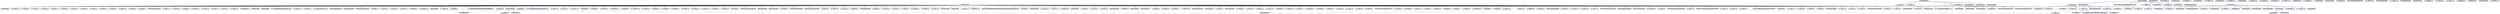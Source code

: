 digraph {
	node4 -> node5 [ color=BLACK, label=< <font point-size='10' color='#336633'>ns1:P973</font> > ] ;
	node4 -> node7 [ color=BLACK, label=< <font point-size='10' color='#336633'>ns1:P1542</font> > ] ;
	node4 -> node9 [ color=BLACK, label=< <font point-size='10' color='#336633'>ns1:P1424</font> > ] ;
	node4 -> node12 [ color=BLACK, label=< <font point-size='10' color='#336633'>ns1:P31</font> > ] ;
	node4 -> node14 [ color=BLACK, label=< <font point-size='10' color='#336633'>ns1:P17</font> > ] ;
	node4 -> node15 [ color=BLACK, label=< <font point-size='10' color='#336633'>ns1:P17</font> > ] ;
	node4 -> node17 [ color=BLACK, label=< <font point-size='10' color='#336633'>ns1:P17</font> > ] ;
	node4 -> node18 [ color=BLACK, label=< <font point-size='10' color='#336633'>ns1:P17</font> > ] ;
	node4 -> node19 [ color=BLACK, label=< <font point-size='10' color='#336633'>ns1:P17</font> > ] ;
	node4 -> node21 [ color=BLACK, label=< <font point-size='10' color='#336633'>ns1:P7867</font> > ] ;
	node13 -> node22 [ color=BLACK, label=< <font point-size='10' color='#336633'>ns1:P31</font> > ] ;
	node4 -> node27 [ color=BLACK, label=< <font point-size='10' color='#336633'>ns1:P17</font> > ] ;
	node4 -> node28 [ color=BLACK, label=< <font point-size='10' color='#336633'>ns1:P17</font> > ] ;
	node29 -> node30 [ color=BLACK, label=< <font point-size='10' color='#336633'>ns1:P828</font> > ] ;
	node4 -> node23 [ color=BLACK, label=< <font point-size='10' color='#336633'>ns1:P17</font> > ] ;
	node4 -> node33 [ color=BLACK, label=< <font point-size='10' color='#336633'>ns1:P495</font> > ] ;
	node4 -> node34 [ color=BLACK, label=< <font point-size='10' color='#336633'>ns1:P1846</font> > ] ;
	node4 -> node35 [ color=BLACK, label=< <font point-size='10' color='#336633'>ns1:P17</font> > ] ;
	node4 -> node37 [ color=BLACK, label=< <font point-size='10' color='#336633'>ns1:P5008</font> > ] ;
	node4 -> node38 [ color=BLACK, label=< <font point-size='10' color='#336633'>ns1:P17</font> > ] ;
	node4 -> node39 [ color=BLACK, label=< <font point-size='10' color='#336633'>ns1:P948</font> > ] ;
	node4 -> node40 [ color=BLACK, label=< <font point-size='10' color='#336633'>ns1:P17</font> > ] ;
	node4 -> node43 [ color=BLACK, label=< <font point-size='10' color='#336633'>ns1:P17</font> > ] ;
	node4 -> node44 [ color=BLACK, label=< <font point-size='10' color='#336633'>ns1:P276</font> > ] ;
	node45 -> node46 [ color=BLACK, label=< <font point-size='10' color='#336633'>ns1:P31</font> > ] ;
	node4 -> node47 [ color=BLACK, label=< <font point-size='10' color='#336633'>ns1:P17</font> > ] ;
	node4 -> node48 [ color=BLACK, label=< <font point-size='10' color='#336633'>ns1:P17</font> > ] ;
	node4 -> node49 [ color=BLACK, label=< <font point-size='10' color='#336633'>ns1:P17</font> > ] ;
	node50 -> node32 [ color=BLACK, label=< <font point-size='10' color='#336633'>ns1:P31</font> > ] ;
	node4 -> node51 [ color=BLACK, label=< <font point-size='10' color='#336633'>ns1:P1427</font> > ] ;
	node4 -> node56 [ color=BLACK, label=< <font point-size='10' color='#336633'>ns1:P17</font> > ] ;
	node57 -> node58 [ color=BLACK, label=< <font point-size='10' color='#336633'>ns1:P131</font> > ] ;
	node50 -> node59 [ color=BLACK, label=< <font point-size='10' color='#336633'>ns1:P131</font> > ] ;
	node4 -> node60 [ color=BLACK, label=< <font point-size='10' color='#336633'>ns1:P1889</font> > ] ;
	node30 -> node62 [ color=BLACK, label=< <font point-size='10' color='#336633'>ns1:P710</font> > ] ;
	node4 -> node63 [ color=BLACK, label=< <font point-size='10' color='#336633'>ns1:P5008</font> > ] ;
	node4 -> node64 [ color=BLACK, label=< <font point-size='10' color='#336633'>ns1:P17</font> > ] ;
	node30 -> node70 [ color=BLACK, label=< <font point-size='10' color='#336633'>ns1:P710</font> > ] ;
	node30 -> node72 [ color=BLACK, label=< <font point-size='10' color='#336633'>ns1:P710</font> > ] ;
	node4 -> node73 [ color=BLACK, label=< <font point-size='10' color='#336633'>ns1:P17</font> > ] ;
	node4 -> node74 [ color=BLACK, label=< <font point-size='10' color='#336633'>ns1:P17</font> > ] ;
	node4 -> node77 [ color=BLACK, label=< <font point-size='10' color='#336633'>ns1:P17</font> > ] ;
	node79 -> node80 [ color=BLACK, label=< <font point-size='10' color='#336633'>ns1:P2716</font> > ] ;
	node4 -> node82 [ color=BLACK, label=< <font point-size='10' color='#336633'>ns1:P17</font> > ] ;
	node4 -> node84 [ color=BLACK, label=< <font point-size='10' color='#336633'>ns1:P17</font> > ] ;
	node4 -> node87 [ color=BLACK, label=< <font point-size='10' color='#336633'>ns1:P17</font> > ] ;
	node4 -> node81 [ color=BLACK, label=< <font point-size='10' color='#336633'>ns1:P17</font> > ] ;
	node45 -> node69 [ color=BLACK, label=< <font point-size='10' color='#336633'>ns1:P276</font> > ] ;
	node4 -> node89 [ color=BLACK, label=< <font point-size='10' color='#336633'>ns1:P17</font> > ] ;
	node79 -> node52 [ color=BLACK, label=< <font point-size='10' color='#336633'>ns1:P527</font> > ] ;
	node4 -> node92 [ color=BLACK, label=< <font point-size='10' color='#336633'>ns1:P17</font> > ] ;
	node4 -> node93 [ color=BLACK, label=< <font point-size='10' color='#336633'>ns1:P17</font> > ] ;
	node94 -> node95 [ color=BLACK, label=< <font point-size='10' color='#336633'>ns1:P17</font> > ] ;
	node4 -> node1 [ color=BLACK, label=< <font point-size='10' color='#336633'>ns1:P1542</font> > ] ;
	node4 -> node96 [ color=BLACK, label=< <font point-size='10' color='#336633'>ns1:P1542</font> > ] ;
	node4 -> node99 [ color=BLACK, label=< <font point-size='10' color='#336633'>ns1:P527</font> > ] ;
	node4 -> node100 [ color=BLACK, label=< <font point-size='10' color='#336633'>ns1:P17</font> > ] ;
	node45 -> node103 [ color=BLACK, label=< <font point-size='10' color='#336633'>ns1:P276</font> > ] ;
	node4 -> node105 [ color=BLACK, label=< <font point-size='10' color='#336633'>ns1:P527</font> > ] ;
	node4 -> node108 [ color=BLACK, label=< <font point-size='10' color='#336633'>ns1:P527</font> > ] ;
	node4 -> node88 [ color=BLACK, label=< <font point-size='10' color='#336633'>ns1:P17</font> > ] ;
	node4 -> node109 [ color=BLACK, label=< <font point-size='10' color='#336633'>ns1:P17</font> > ] ;
	node4 -> node101 [ color=BLACK, label=< <font point-size='10' color='#336633'>ns1:P17</font> > ] ;
	node4 -> node110 [ color=BLACK, label=< <font point-size='10' color='#336633'>ns1:P17</font> > ] ;
	node79 -> node112 [ color=BLACK, label=< <font point-size='10' color='#336633'>ns1:P138</font> > ] ;
	node29 -> node113 [ color=BLACK, label=< <font point-size='10' color='#336633'>ns1:P31</font> > ] ;
	node30 -> node117 [ color=BLACK, label=< <font point-size='10' color='#336633'>ns1:P710</font> > ] ;
	node4 -> node118 [ color=BLACK, label=< <font point-size='10' color='#336633'>ns1:P1542</font> > ] ;
	node4 -> node119 [ color=BLACK, label=< <font point-size='10' color='#336633'>ns1:P17</font> > ] ;
	node57 -> node123 [ color=BLACK, label=< <font point-size='10' color='#336633'>ns1:P31</font> > ] ;
	node4 -> node125 [ color=BLACK, label=< <font point-size='10' color='#336633'>ns1:P17</font> > ] ;
	node4 -> node53 [ color=BLACK, label=< <font point-size='10' color='#336633'>ns1:P17</font> > ] ;
	node4 -> node115 [ color=BLACK, label=< <font point-size='10' color='#336633'>ns1:P17</font> > ] ;
	node45 -> node42 [ color=BLACK, label=< <font point-size='10' color='#336633'>ns1:P1542</font> > ] ;
	node4 -> node128 [ color=BLACK, label=< <font point-size='10' color='#336633'>ns1:P31</font> > ] ;
	node79 -> node73 [ color=BLACK, label=< <font point-size='10' color='#336633'>ns1:P17</font> > ] ;
	node4 -> node132 [ color=BLACK, label=< <font point-size='10' color='#336633'>ns1:P17</font> > ] ;
	node4 -> node133 [ color=BLACK, label=< <font point-size='10' color='#336633'>ns1:P17</font> > ] ;
	node4 -> node130 [ color=BLACK, label=< <font point-size='10' color='#336633'>ns1:P17</font> > ] ;
	node4 -> node134 [ color=BLACK, label=< <font point-size='10' color='#336633'>ns1:P17</font> > ] ;
	node135 -> node45 [ color=BLACK, label=< <font point-size='10' color='#336633'>ns1:P828</font> > ] ;
	node4 -> node137 [ color=BLACK, label=< <font point-size='10' color='#336633'>ns1:P17</font> > ] ;
	node4 -> node138 [ color=BLACK, label=< <font point-size='10' color='#336633'>ns1:P828</font> > ] ;
	node4 -> node140 [ color=BLACK, label=< <font point-size='10' color='#336633'>ns1:P443</font> > ] ;
	node94 -> node13 [ color=BLACK, label=< <font point-size='10' color='#336633'>ns1:P828</font> > ] ;
	node4 -> node141 [ color=BLACK, label=< <font point-size='10' color='#336633'>ns1:P17</font> > ] ;
	node4 -> node143 [ color=BLACK, label=< <font point-size='10' color='#336633'>ns1:P17</font> > ] ;
	node4 -> node145 [ color=BLACK, label=< <font point-size='10' color='#336633'>ns1:P17</font> > ] ;
	node4 -> node120 [ color=BLACK, label=< <font point-size='10' color='#336633'>ns1:P17</font> > ] ;
	node4 -> node147 [ color=BLACK, label=< <font point-size='10' color='#336633'>ns1:P1542</font> > ] ;
	node4 -> node55 [ color=BLACK, label=< <font point-size='10' color='#336633'>ns1:P17</font> > ] ;
	node30 -> node10 [ color=BLACK, label=< <font point-size='10' color='#336633'>ns1:P17</font> > ] ;
	node30 -> node149 [ color=BLACK, label=< <font point-size='10' color='#336633'>ns1:P710</font> > ] ;
	node79 -> node50 [ color=BLACK, label=< <font point-size='10' color='#336633'>ns1:P1542</font> > ] ;
	node4 -> node150 [ color=BLACK, label=< <font point-size='10' color='#336633'>ns1:P17</font> > ] ;
	node4 -> node151 [ color=BLACK, label=< <font point-size='10' color='#336633'>ns1:P17</font> > ] ;
	node4 -> node153 [ color=BLACK, label=< <font point-size='10' color='#336633'>ns1:P17</font> > ] ;
	node45 -> node152 [ color=BLACK, label=< <font point-size='10' color='#336633'>ns1:P31</font> > ] ;
	node4 -> node24 [ color=BLACK, label=< <font point-size='10' color='#336633'>ns1:P1542</font> > ] ;
	node4 -> node155 [ color=BLACK, label=< <font point-size='10' color='#336633'>ns1:P17</font> > ] ;
	node4 -> node156 [ color=BLACK, label=< <font point-size='10' color='#336633'>ns1:P17</font> > ] ;
	node4 -> node78 [ color=BLACK, label=< <font point-size='10' color='#336633'>ns1:P1542</font> > ] ;
	node4 -> node158 [ color=BLACK, label=< <font point-size='10' color='#336633'>ns1:P17</font> > ] ;
	node4 -> node67 [ color=BLACK, label=< <font point-size='10' color='#336633'>ns1:P17</font> > ] ;
	node4 -> node161 [ color=BLACK, label=< <font point-size='10' color='#336633'>ns1:P17</font> > ] ;
	node4 -> node162 [ color=BLACK, label=< <font point-size='10' color='#336633'>ns1:P527</font> > ] ;
	node4 -> node122 [ color=BLACK, label=< <font point-size='10' color='#336633'>ns1:P527</font> > ] ;
	node4 -> node167 [ color=BLACK, label=< <font point-size='10' color='#336633'>ns1:P31</font> > ] ;
	node4 -> node168 [ color=BLACK, label=< <font point-size='10' color='#336633'>ns1:P17</font> > ] ;
	node4 -> node171 [ color=BLACK, label=< <font point-size='10' color='#336633'>ns1:P1542</font> > ] ;
	node4 -> node172 [ color=BLACK, label=< <font point-size='10' color='#336633'>ns1:P17</font> > ] ;
	node4 -> node173 [ color=BLACK, label=< <font point-size='10' color='#336633'>ns1:P17</font> > ] ;
	node4 -> node102 [ color=BLACK, label=< <font point-size='10' color='#336633'>ns1:P17</font> > ] ;
	node4 -> node176 [ color=BLACK, label=< <font point-size='10' color='#336633'>ns1:P17</font> > ] ;
	node4 -> node178 [ color=BLACK, label=< <font point-size='10' color='#336633'>ns1:P17</font> > ] ;
	node4 -> node68 [ color=BLACK, label=< <font point-size='10' color='#336633'>ns1:P17</font> > ] ;
	node13 -> node180 [ color=BLACK, label=< <font point-size='10' color='#336633'>ns1:P31</font> > ] ;
	node4 -> node57 [ color=BLACK, label=< <font point-size='10' color='#336633'>ns1:P1542</font> > ] ;
	node4 -> node181 [ color=BLACK, label=< <font point-size='10' color='#336633'>ns1:P17</font> > ] ;
	node4 -> node184 [ color=BLACK, label=< <font point-size='10' color='#336633'>ns1:P1542</font> > ] ;
	node4 -> node185 [ color=BLACK, label=< <font point-size='10' color='#336633'>ns1:P17</font> > ] ;
	node4 -> node186 [ color=BLACK, label=< <font point-size='10' color='#336633'>ns1:P17</font> > ] ;
	node4 -> node187 [ color=BLACK, label=< <font point-size='10' color='#336633'>ns1:P17</font> > ] ;
	node4 -> node188 [ color=BLACK, label=< <font point-size='10' color='#336633'>ns1:P17</font> > ] ;
	node30 -> node154 [ color=BLACK, label=< <font point-size='10' color='#336633'>ns1:P710</font> > ] ;
	node79 -> node152 [ color=BLACK, label=< <font point-size='10' color='#336633'>ns1:P31</font> > ] ;
	node4 -> node157 [ color=BLACK, label=< <font point-size='10' color='#336633'>ns1:P17</font> > ] ;
	node30 -> node164 [ color=BLACK, label=< <font point-size='10' color='#336633'>ns1:P1889</font> > ] ;
	node4 -> node193 [ color=BLACK, label=< <font point-size='10' color='#336633'>ns1:P17</font> > ] ;
	node4 -> node98 [ color=BLACK, label=< <font point-size='10' color='#336633'>ns1:P1542</font> > ] ;
	node57 -> node33 [ color=BLACK, label=< <font point-size='10' color='#336633'>ns1:P17</font> > ] ;
	node4 -> node114 [ color=BLACK, label=< <font point-size='10' color='#336633'>ns1:P17</font> > ] ;
	node4 -> node195 [ color=BLACK, label=< <font point-size='10' color='#336633'>ns1:P17</font> > ] ;
	node30 -> node29 [ color=BLACK, label=< <font point-size='10' color='#336633'>ns1:P1542</font> > ] ;
	node4 -> node11 [ color=BLACK, label=< <font point-size='10' color='#336633'>ns1:P17</font> > ] ;
	node4 -> node200 [ color=BLACK, label=< <font point-size='10' color='#336633'>ns1:P17</font> > ] ;
	node4 -> node6 [ color=BLACK, label=< <font point-size='10' color='#336633'>ns1:P17</font> > ] ;
	node4 -> node165 [ color=BLACK, label=< <font point-size='10' color='#336633'>ns1:P17</font> > ] ;
	node4 -> node20 [ color=BLACK, label=< <font point-size='10' color='#336633'>ns1:P17</font> > ] ;
	node4 -> node203 [ color=BLACK, label=< <font point-size='10' color='#336633'>ns1:P17</font> > ] ;
	node4 -> node204 [ color=BLACK, label=< <font point-size='10' color='#336633'>ns1:P1151</font> > ] ;
	node4 -> node206 [ color=BLACK, label=< <font point-size='10' color='#336633'>ns1:P17</font> > ] ;
	node4 -> node207 [ color=BLACK, label=< <font point-size='10' color='#336633'>ns1:P17</font> > ] ;
	node4 -> node210 [ color=BLACK, label=< <font point-size='10' color='#336633'>ns1:P17</font> > ] ;
	node4 -> node95 [ color=BLACK, label=< <font point-size='10' color='#336633'>ns1:P17</font> > ] ;
	node4 -> node131 [ color=BLACK, label=< <font point-size='10' color='#336633'>ns1:P17</font> > ] ;
	node4 -> node212 [ color=BLACK, label=< <font point-size='10' color='#336633'>ns1:P17</font> > ] ;
	node13 -> node205 [ color=BLACK, label=< <font point-size='10' color='#336633'>ns1:P31</font> > ] ;
	node13 -> node95 [ color=BLACK, label=< <font point-size='10' color='#336633'>ns1:P276</font> > ] ;
	node4 -> node215 [ color=BLACK, label=< <font point-size='10' color='#336633'>ns1:P17</font> > ] ;
	node4 -> node201 [ color=BLACK, label=< <font point-size='10' color='#336633'>ns1:P1542</font> > ] ;
	node135 -> node219 [ color=BLACK, label=< <font point-size='10' color='#336633'>ns1:P155</font> > ] ;
	node4 -> node202 [ color=BLACK, label=< <font point-size='10' color='#336633'>ns1:P17</font> > ] ;
	node57 -> node4 [ color=BLACK, label=< <font point-size='10' color='#336633'>ns1:P828</font> > ] ;
	node79 -> node63 [ color=BLACK, label=< <font point-size='10' color='#336633'>ns1:P5008</font> > ] ;
	node4 -> node146 [ color=BLACK, label=< <font point-size='10' color='#336633'>ns1:P17</font> > ] ;
	node50 -> node73 [ color=BLACK, label=< <font point-size='10' color='#336633'>ns1:P17</font> > ] ;
	node50 -> node63 [ color=BLACK, label=< <font point-size='10' color='#336633'>ns1:P5008</font> > ] ;
	node4 -> node139 [ color=BLACK, label=< <font point-size='10' color='#336633'>ns1:P17</font> > ] ;
	node4 -> node221 [ color=BLACK, label=< <font point-size='10' color='#336633'>ns1:P17</font> > ] ;
	node30 -> node104 [ color=BLACK, label=< <font point-size='10' color='#336633'>ns1:P31</font> > ] ;
	node50 -> node222 [ color=BLACK, label=< <font point-size='10' color='#336633'>ns1:P361</font> > ] ;
	node4 -> node191 [ color=BLACK, label=< <font point-size='10' color='#336633'>ns1:P2354</font> > ] ;
	node4 -> node225 [ color=BLACK, label=< <font point-size='10' color='#336633'>ns1:P527</font> > ] ;
	node4 -> node136 [ color=BLACK, label=< <font point-size='10' color='#336633'>ns1:P17</font> > ] ;
	node4 -> node226 [ color=BLACK, label=< <font point-size='10' color='#336633'>ns1:P527</font> > ] ;
	node4 -> node138 [ color=BLACK, label=< <font point-size='10' color='#336633'>ns1:P1478</font> > ] ;
	node4 -> node227 [ color=BLACK, label=< <font point-size='10' color='#336633'>ns1:P17</font> > ] ;
	node4 -> node228 [ color=BLACK, label=< <font point-size='10' color='#336633'>ns1:P31</font> > ] ;
	node30 -> node217 [ color=BLACK, label=< <font point-size='10' color='#336633'>ns1:P710</font> > ] ;
	node45 -> node229 [ color=BLACK, label=< <font point-size='10' color='#336633'>ns1:P276</font> > ] ;
	node4 -> node76 [ color=BLACK, label=< <font point-size='10' color='#336633'>ns1:P17</font> > ] ;
	node30 -> node10 [ color=BLACK, label=< <font point-size='10' color='#336633'>ns1:P276</font> > ] ;
	node4 -> node231 [ color=BLACK, label=< <font point-size='10' color='#336633'>ns1:P2354</font> > ] ;
	node4 -> node33 [ color=BLACK, label=< <font point-size='10' color='#336633'>ns1:P17</font> > ] ;
	node4 -> node160 [ color=BLACK, label=< <font point-size='10' color='#336633'>ns1:P17</font> > ] ;
	node79 -> node232 [ color=BLACK, label=< <font point-size='10' color='#336633'>ns1:P910</font> > ] ;
	node135 -> node233 [ color=BLACK, label=< <font point-size='10' color='#336633'>ns1:P154</font> > ] ;
	node4 -> node126 [ color=BLACK, label=< <font point-size='10' color='#336633'>ns1:P17</font> > ] ;
	node79 -> node196 [ color=BLACK, label=< <font point-size='10' color='#336633'>ns1:P31</font> > ] ;
	node4 -> node169 [ color=BLACK, label=< <font point-size='10' color='#336633'>ns1:P17</font> > ] ;
	node4 -> node0 [ color=BLACK, label=< <font point-size='10' color='#336633'>ns1:P17</font> > ] ;
	node4 -> node170 [ color=BLACK, label=< <font point-size='10' color='#336633'>ns1:P1542</font> > ] ;
	node79 -> node16 [ color=BLACK, label=< <font point-size='10' color='#336633'>ns1:P1299</font> > ] ;
	node4 -> node192 [ color=BLACK, label=< <font point-size='10' color='#336633'>ns1:P17</font> > ] ;
	node79 -> node73 [ color=BLACK, label=< <font point-size='10' color='#336633'>ns1:P276</font> > ] ;
	node4 -> node199 [ color=BLACK, label=< <font point-size='10' color='#336633'>ns1:P17</font> > ] ;
	node4 -> node208 [ color=BLACK, label=< <font point-size='10' color='#336633'>ns1:P17</font> > ] ;
	node13 -> node241 [ color=BLACK, label=< <font point-size='10' color='#336633'>ns1:P361</font> > ] ;
	node4 -> node238 [ color=BLACK, label=< <font point-size='10' color='#336633'>ns1:P17</font> > ] ;
	node45 -> node194 [ color=BLACK, label=< <font point-size='10' color='#336633'>ns1:P276</font> > ] ;
	node4 -> node216 [ color=BLACK, label=< <font point-size='10' color='#336633'>ns1:P17</font> > ] ;
	node57 -> node37 [ color=BLACK, label=< <font point-size='10' color='#336633'>ns1:P5008</font> > ] ;
	node4 -> node54 [ color=BLACK, label=< <font point-size='10' color='#336633'>ns1:P910</font> > ] ;
	node30 -> node242 [ color=BLACK, label=< <font point-size='10' color='#336633'>ns1:P710</font> > ] ;
	node50 -> node166 [ color=BLACK, label=< <font point-size='10' color='#336633'>ns1:P793</font> > ] ;
	node4 -> node163 [ color=BLACK, label=< <font point-size='10' color='#336633'>ns1:P17</font> > ] ;
	node4 -> node243 [ color=BLACK, label=< <font point-size='10' color='#336633'>ns1:P17</font> > ] ;
	node4 -> node235 [ color=BLACK, label=< <font point-size='10' color='#336633'>ns1:P17</font> > ] ;
	node4 -> node245 [ color=BLACK, label=< <font point-size='10' color='#336633'>ns1:P1542</font> > ] ;
	node4 -> node10 [ color=BLACK, label=< <font point-size='10' color='#336633'>ns1:P17</font> > ] ;
	node135 -> node142 [ color=BLACK, label=< <font point-size='10' color='#336633'>ns1:P31</font> > ] ;
	node4 -> node36 [ color=BLACK, label=< <font point-size='10' color='#336633'>ns1:P17</font> > ] ;
	node4 -> node247 [ color=BLACK, label=< <font point-size='10' color='#336633'>ns1:P17</font> > ] ;
	node4 -> node129 [ color=BLACK, label=< <font point-size='10' color='#336633'>ns1:P17</font> > ] ;
	node4 -> node175 [ color=BLACK, label=< <font point-size='10' color='#336633'>ns1:P17</font> > ] ;
	node4 -> node250 [ color=BLACK, label=< <font point-size='10' color='#336633'>ns1:P17</font> > ] ;
	node13 -> node107 [ color=BLACK, label=< <font point-size='10' color='#336633'>ns1:P31</font> > ] ;
	node4 -> node86 [ color=BLACK, label=< <font point-size='10' color='#336633'>ns1:P17</font> > ] ;
	node4 -> node106 [ color=BLACK, label=< <font point-size='10' color='#336633'>ns1:P17</font> > ] ;
	node79 -> node46 [ color=BLACK, label=< <font point-size='10' color='#336633'>ns1:P31</font> > ] ;
	node94 -> node254 [ color=BLACK, label=< <font point-size='10' color='#336633'>ns1:P31</font> > ] ;
	node4 -> node220 [ color=BLACK, label=< <font point-size='10' color='#336633'>ns1:P17</font> > ] ;
	node4 -> node198 [ color=BLACK, label=< <font point-size='10' color='#336633'>ns1:P17</font> > ] ;
	node4 -> node255 [ color=BLACK, label=< <font point-size='10' color='#336633'>ns1:P17</font> > ] ;
	node30 -> node65 [ color=BLACK, label=< <font point-size='10' color='#336633'>ns1:P710</font> > ] ;
	node4 -> node183 [ color=BLACK, label=< <font point-size='10' color='#336633'>ns1:P17</font> > ] ;
	node79 -> node16 [ color=BLACK, label=< <font point-size='10' color='#336633'>ns1:P1343</font> > ] ;
	node4 -> node248 [ color=BLACK, label=< <font point-size='10' color='#336633'>ns1:P17</font> > ] ;
	node4 -> node2 [ color=BLACK, label=< <font point-size='10' color='#336633'>ns1:P17</font> > ] ;
	node4 -> node127 [ color=BLACK, label=< <font point-size='10' color='#336633'>ns1:P17</font> > ] ;
	node135 -> node0 [ color=BLACK, label=< <font point-size='10' color='#336633'>ns1:P17</font> > ] ;
	node50 -> node59 [ color=BLACK, label=< <font point-size='10' color='#336633'>ns1:P276</font> > ] ;
	node4 -> node256 [ color=BLACK, label=< <font point-size='10' color='#336633'>ns1:P17</font> > ] ;
	node4 -> node209 [ color=BLACK, label=< <font point-size='10' color='#336633'>ns1:P17</font> > ] ;
	node13 -> node152 [ color=BLACK, label=< <font point-size='10' color='#336633'>ns1:P31</font> > ] ;
	node79 -> node258 [ color=BLACK, label=< <font point-size='10' color='#336633'>ns1:P138</font> > ] ;
	node13 -> node31 [ color=BLACK, label=< <font point-size='10' color='#336633'>ns1:P910</font> > ] ;
	node4 -> node179 [ color=BLACK, label=< <font point-size='10' color='#336633'>ns1:P17</font> > ] ;
	node4 -> node237 [ color=BLACK, label=< <font point-size='10' color='#336633'>ns1:P2184</font> > ] ;
	node4 -> node144 [ color=BLACK, label=< <font point-size='10' color='#336633'>ns1:P17</font> > ] ;
	node29 -> node239 [ color=BLACK, label=< <font point-size='10' color='#336633'>ns1:P828</font> > ] ;
	node50 -> node244 [ color=BLACK, label=< <font point-size='10' color='#336633'>ns1:P527</font> > ] ;
	node13 -> node94 [ color=BLACK, label=< <font point-size='10' color='#336633'>ns1:P1542</font> > ] ;
	node4 -> node111 [ color=BLACK, label=< <font point-size='10' color='#336633'>ns1:P17</font> > ] ;
	node50 -> node79 [ color=BLACK, label=< <font point-size='10' color='#336633'>ns1:P828</font> > ] ;
	node4 -> node116 [ color=BLACK, label=< <font point-size='10' color='#336633'>ns1:P17</font> > ] ;
	node79 -> node214 [ color=BLACK, label=< <font point-size='10' color='#336633'>ns1:P361</font> > ] ;
	node4 -> node224 [ color=BLACK, label=< <font point-size='10' color='#336633'>ns1:P17</font> > ] ;
	node4 -> node230 [ color=BLACK, label=< <font point-size='10' color='#336633'>ns1:P17</font> > ] ;
	node4 -> node253 [ color=BLACK, label=< <font point-size='10' color='#336633'>ns1:P17</font> > ] ;
	node4 -> node159 [ color=BLACK, label=< <font point-size='10' color='#336633'>ns1:P17</font> > ] ;
	node45 -> node135 [ color=BLACK, label=< <font point-size='10' color='#336633'>ns1:P1542</font> > ] ;
	node4 -> node218 [ color=BLACK, label=< <font point-size='10' color='#336633'>ns1:P17</font> > ] ;
	node4 -> node41 [ color=BLACK, label=< <font point-size='10' color='#336633'>ns1:P1542</font> > ] ;
	node4 -> node211 [ color=BLACK, label=< <font point-size='10' color='#336633'>ns1:P17</font> > ] ;
	node30 -> node174 [ color=BLACK, label=< <font point-size='10' color='#336633'>ns1:P710</font> > ] ;
	node79 -> node112 [ color=BLACK, label=< <font point-size='10' color='#336633'>ns1:P276</font> > ] ;
	node30 -> node85 [ color=BLACK, label=< <font point-size='10' color='#336633'>ns1:P710</font> > ] ;
	node30 -> node246 [ color=BLACK, label=< <font point-size='10' color='#336633'>ns1:P910</font> > ] ;
	node4 -> node240 [ color=BLACK, label=< <font point-size='10' color='#336633'>ns1:P17</font> > ] ;
	node45 -> node0 [ color=BLACK, label=< <font point-size='10' color='#336633'>ns1:P17</font> > ] ;
	node4 -> node263 [ color=BLACK, label=< <font point-size='10' color='#336633'>ns1:P2716</font> > ] ;
	node4 -> node261 [ color=BLACK, label=< <font point-size='10' color='#336633'>ns1:P17</font> > ] ;
	node4 -> node138 [ color=BLACK, label=< <font point-size='10' color='#336633'>ns1:P1889</font> > ] ;
	node4 -> node251 [ color=BLACK, label=< <font point-size='10' color='#336633'>ns1:P17</font> > ] ;
# http://www.wikidata.org/entity/Q298 node0
node0 [ shape=none, color=black label=< <table color='#666666' cellborder='0' cellspacing='0' border='1'><tr><td colspan='2' bgcolor='grey'><B>Chile</B></td></tr><tr><td href='http://www.wikidata.org/entity/Q298' bgcolor='#eeeeee' colspan='2'><font point-size='10' color='#6666ff'>http://www.wikidata.org/entity/Q298</font></td></tr></table> > ]
# http://www.wikidata.org/entity/Q96175652 node1
node1 [ shape=none, color=black label=< <table color='#666666' cellborder='0' cellspacing='0' border='1'><tr><td colspan='2' bgcolor='grey'><B>economic impact of the COVID-19 pandemic</B></td></tr><tr><td href='http://www.wikidata.org/entity/Q96175652' bgcolor='#eeeeee' colspan='2'><font point-size='10' color='#6666ff'>http://www.wikidata.org/entity/Q96175652</font></td></tr></table> > ]
# http://www.wikidata.org/entity/Q826 node2
node2 [ shape=none, color=black label=< <table color='#666666' cellborder='0' cellspacing='0' border='1'><tr><td colspan='2' bgcolor='grey'><B>Maldives</B></td></tr><tr><td href='http://www.wikidata.org/entity/Q826' bgcolor='#eeeeee' colspan='2'><font point-size='10' color='#6666ff'>http://www.wikidata.org/entity/Q826</font></td></tr></table> > ]
# http://www.wikidata.org/prop/direct/P1478 node3
node3 [ shape=none, color=black label=< <table color='#666666' cellborder='0' cellspacing='0' border='1'><tr><td colspan='2' bgcolor='grey'><B>has immediate cause</B></td></tr><tr><td href='http://www.wikidata.org/prop/direct/P1478' bgcolor='#eeeeee' colspan='2'><font point-size='10' color='#6666ff'>http://www.wikidata.org/prop/direct/P1478</font></td></tr></table> > ]
# http://www.wikidata.org/entity/Q81068910 node4
node4 [ shape=none, color=black label=< <table color='#666666' cellborder='0' cellspacing='0' border='1'><tr><td colspan='2' bgcolor='grey'><B>COVID-19 pandemic</B></td></tr><tr><td href='http://www.wikidata.org/entity/Q81068910' bgcolor='#eeeeee' colspan='2'><font point-size='10' color='#6666ff'>http://www.wikidata.org/entity/Q81068910</font></td></tr></table> > ]
# https://www.who.int/emergencies/diseases/novel-coronavirus-2019 node5
node5 [ shape=none, color=black label=< <table color='#666666' cellborder='0' cellspacing='0' border='1'><tr><td colspan='2' bgcolor='grey'><B>novel-coronavirus-2019</B></td></tr><tr><td href='https://www.who.int/emergencies/diseases/novel-coronavirus-2019' bgcolor='#eeeeee' colspan='2'><font point-size='10' color='#6666ff'>https://www.who.int/emergencies/diseases/novel-coronavirus-2019</font></td></tr></table> > ]
# http://www.wikidata.org/entity/Q804 node6
node6 [ shape=none, color=black label=< <table color='#666666' cellborder='0' cellspacing='0' border='1'><tr><td colspan='2' bgcolor='grey'><B>Panama</B></td></tr><tr><td href='http://www.wikidata.org/entity/Q804' bgcolor='#eeeeee' colspan='2'><font point-size='10' color='#6666ff'>http://www.wikidata.org/entity/Q804</font></td></tr></table> > ]
# http://www.wikidata.org/entity/Q88323877 node7
node7 [ shape=none, color=black label=< <table color='#666666' cellborder='0' cellspacing='0' border='1'><tr><td colspan='2' bgcolor='grey'><B>closing of educational institutions</B></td></tr><tr><td href='http://www.wikidata.org/entity/Q88323877' bgcolor='#eeeeee' colspan='2'><font point-size='10' color='#6666ff'>http://www.wikidata.org/entity/Q88323877</font></td></tr></table> > ]
# http://www.wikidata.org/prop/direct/P2184 node8
node8 [ shape=none, color=black label=< <table color='#666666' cellborder='0' cellspacing='0' border='1'><tr><td colspan='2' bgcolor='grey'><B>history of topic</B></td></tr><tr><td href='http://www.wikidata.org/prop/direct/P2184' bgcolor='#eeeeee' colspan='2'><font point-size='10' color='#6666ff'>http://www.wikidata.org/prop/direct/P2184</font></td></tr></table> > ]
# http://www.wikidata.org/entity/Q83761248 node9
node9 [ shape=none, color=black label=< <table color='#666666' cellborder='0' cellspacing='0' border='1'><tr><td colspan='2' bgcolor='grey'><B>Template:COVID-19 pandemic</B></td></tr><tr><td href='http://www.wikidata.org/entity/Q83761248' bgcolor='#eeeeee' colspan='2'><font point-size='10' color='#6666ff'>http://www.wikidata.org/entity/Q83761248</font></td></tr></table> > ]
# http://www.wikidata.org/entity/Q794 node10
node10 [ shape=none, color=black label=< <table color='#666666' cellborder='0' cellspacing='0' border='1'><tr><td colspan='2' bgcolor='grey'><B>Iran</B></td></tr><tr><td href='http://www.wikidata.org/entity/Q794' bgcolor='#eeeeee' colspan='2'><font point-size='10' color='#6666ff'>http://www.wikidata.org/entity/Q794</font></td></tr></table> > ]
# http://www.wikidata.org/entity/Q79 node11
node11 [ shape=none, color=black label=< <table color='#666666' cellborder='0' cellspacing='0' border='1'><tr><td colspan='2' bgcolor='grey'><B>Egypt</B></td></tr><tr><td href='http://www.wikidata.org/entity/Q79' bgcolor='#eeeeee' colspan='2'><font point-size='10' color='#6666ff'>http://www.wikidata.org/entity/Q79</font></td></tr></table> > ]
# http://www.wikidata.org/entity/Q27949697 node12
node12 [ shape=none, color=black label=< <table color='#666666' cellborder='0' cellspacing='0' border='1'><tr><td colspan='2' bgcolor='grey'><B>Wikibase reason for deprecated rank</B></td></tr><tr><td href='http://www.wikidata.org/entity/Q27949697' bgcolor='#eeeeee' colspan='2'><font point-size='10' color='#6666ff'>http://www.wikidata.org/entity/Q27949697</font></td></tr></table> > ]
# http://www.wikidata.org/entity/Q242864 node13
node13 [ shape=none, color=black label=< <table color='#666666' cellborder='0' cellspacing='0' border='1'><tr><td colspan='2' bgcolor='grey'><B>Bahraini protests of 2011</B></td></tr><tr><td href='http://www.wikidata.org/entity/Q242864' bgcolor='#eeeeee' colspan='2'><font point-size='10' color='#6666ff'>http://www.wikidata.org/entity/Q242864</font></td></tr></table> > ]
# http://www.wikidata.org/entity/Q408 node14
node14 [ shape=none, color=black label=< <table color='#666666' cellborder='0' cellspacing='0' border='1'><tr><td colspan='2' bgcolor='grey'><B>Australia</B></td></tr><tr><td href='http://www.wikidata.org/entity/Q408' bgcolor='#eeeeee' colspan='2'><font point-size='10' color='#6666ff'>http://www.wikidata.org/entity/Q408</font></td></tr></table> > ]
# http://www.wikidata.org/entity/Q155 node15
node15 [ shape=none, color=black label=< <table color='#666666' cellborder='0' cellspacing='0' border='1'><tr><td colspan='2' bgcolor='grey'><B>Brazil</B></td></tr><tr><td href='http://www.wikidata.org/entity/Q155' bgcolor='#eeeeee' colspan='2'><font point-size='10' color='#6666ff'>http://www.wikidata.org/entity/Q155</font></td></tr></table> > ]
# http://www.wikidata.org/entity/Q20966464 node16
node16 [ shape=none, color=black label=< <table color='#666666' cellborder='0' cellspacing='0' border='1'><tr><td colspan='2' bgcolor='grey'><B>Winter on Fire: Ukraine&#x27;s Fight for Freedom</B></td></tr><tr><td href='http://www.wikidata.org/entity/Q20966464' bgcolor='#eeeeee' colspan='2'><font point-size='10' color='#6666ff'>http://www.wikidata.org/entity/Q20966464</font></td></tr></table> > ]
# http://www.wikidata.org/entity/Q20 node17
node17 [ shape=none, color=black label=< <table color='#666666' cellborder='0' cellspacing='0' border='1'><tr><td colspan='2' bgcolor='grey'><B>Norway</B></td></tr><tr><td href='http://www.wikidata.org/entity/Q20' bgcolor='#eeeeee' colspan='2'><font point-size='10' color='#6666ff'>http://www.wikidata.org/entity/Q20</font></td></tr></table> > ]
# http://www.wikidata.org/entity/Q235 node18
node18 [ shape=none, color=black label=< <table color='#666666' cellborder='0' cellspacing='0' border='1'><tr><td colspan='2' bgcolor='grey'><B>Monaco</B></td></tr><tr><td href='http://www.wikidata.org/entity/Q235' bgcolor='#eeeeee' colspan='2'><font point-size='10' color='#6666ff'>http://www.wikidata.org/entity/Q235</font></td></tr></table> > ]
# http://www.wikidata.org/entity/Q792 node19
node19 [ shape=none, color=black label=< <table color='#666666' cellborder='0' cellspacing='0' border='1'><tr><td colspan='2' bgcolor='grey'><B>El Salvador</B></td></tr><tr><td href='http://www.wikidata.org/entity/Q792' bgcolor='#eeeeee' colspan='2'><font point-size='10' color='#6666ff'>http://www.wikidata.org/entity/Q792</font></td></tr></table> > ]
# http://www.wikidata.org/entity/Q28 node20
node20 [ shape=none, color=black label=< <table color='#666666' cellborder='0' cellspacing='0' border='1'><tr><td colspan='2' bgcolor='grey'><B>Hungary</B></td></tr><tr><td href='http://www.wikidata.org/entity/Q28' bgcolor='#eeeeee' colspan='2'><font point-size='10' color='#6666ff'>http://www.wikidata.org/entity/Q28</font></td></tr></table> > ]
# http://www.wikidata.org/entity/Q84136170 node21
node21 [ shape=none, color=black label=< <table color='#666666' cellborder='0' cellspacing='0' border='1'><tr><td colspan='2' bgcolor='grey'><B>Q84136170</B></td></tr><tr><td href='http://www.wikidata.org/entity/Q84136170' bgcolor='#eeeeee' colspan='2'><font point-size='10' color='#6666ff'>http://www.wikidata.org/entity/Q84136170</font></td></tr></table> > ]
# http://www.wikidata.org/entity/Q8059283 node22
node22 [ shape=none, color=black label=< <table color='#666666' cellborder='0' cellspacing='0' border='1'><tr><td colspan='2' bgcolor='grey'><B>youth activism</B></td></tr><tr><td href='http://www.wikidata.org/entity/Q8059283' bgcolor='#eeeeee' colspan='2'><font point-size='10' color='#6666ff'>http://www.wikidata.org/entity/Q8059283</font></td></tr></table> > ]
# http://www.wikidata.org/entity/Q884 node23
node23 [ shape=none, color=black label=< <table color='#666666' cellborder='0' cellspacing='0' border='1'><tr><td colspan='2' bgcolor='grey'><B>South Korea</B></td></tr><tr><td href='http://www.wikidata.org/entity/Q884' bgcolor='#eeeeee' colspan='2'><font point-size='10' color='#6666ff'>http://www.wikidata.org/entity/Q884</font></td></tr></table> > ]
# http://www.wikidata.org/entity/Q96210090 node24
node24 [ shape=none, color=black label=< <table color='#666666' cellborder='0' cellspacing='0' border='1'><tr><td colspan='2' bgcolor='grey'><B>MLS is Back Tournament</B></td></tr><tr><td href='http://www.wikidata.org/entity/Q96210090' bgcolor='#eeeeee' colspan='2'><font point-size='10' color='#6666ff'>http://www.wikidata.org/entity/Q96210090</font></td></tr></table> > ]
# http://www.wikidata.org/prop/direct/P1889 node25
node25 [ shape=none, color=black label=< <table color='#666666' cellborder='0' cellspacing='0' border='1'><tr><td colspan='2' bgcolor='grey'><B>different from</B></td></tr><tr><td href='http://www.wikidata.org/prop/direct/P1889' bgcolor='#eeeeee' colspan='2'><font point-size='10' color='#6666ff'>http://www.wikidata.org/prop/direct/P1889</font></td></tr></table> > ]
# http://www.wikidata.org/prop/direct/P154 node26
node26 [ shape=none, color=black label=< <table color='#666666' cellborder='0' cellspacing='0' border='1'><tr><td colspan='2' bgcolor='grey'><B>logo image</B></td></tr><tr><td href='http://www.wikidata.org/prop/direct/P154' bgcolor='#eeeeee' colspan='2'><font point-size='10' color='#6666ff'>http://www.wikidata.org/prop/direct/P154</font></td></tr></table> > ]
# http://www.wikidata.org/entity/Q878 node27
node27 [ shape=none, color=black label=< <table color='#666666' cellborder='0' cellspacing='0' border='1'><tr><td colspan='2' bgcolor='grey'><B>United Arab Emirates</B></td></tr><tr><td href='http://www.wikidata.org/entity/Q878' bgcolor='#eeeeee' colspan='2'><font point-size='10' color='#6666ff'>http://www.wikidata.org/entity/Q878</font></td></tr></table> > ]
# http://www.wikidata.org/entity/Q403 node28
node28 [ shape=none, color=black label=< <table color='#666666' cellborder='0' cellspacing='0' border='1'><tr><td colspan='2' bgcolor='grey'><B>Serbia</B></td></tr><tr><td href='http://www.wikidata.org/entity/Q403' bgcolor='#eeeeee' colspan='2'><font point-size='10' color='#6666ff'>http://www.wikidata.org/entity/Q403</font></td></tr></table> > ]
# http://www.wikidata.org/entity/Q1925730 node29
node29 [ shape=none, color=black label=< <table color='#666666' cellborder='0' cellspacing='0' border='1'><tr><td colspan='2' bgcolor='grey'><B>1979 energy crisis</B></td></tr><tr><td href='http://www.wikidata.org/entity/Q1925730' bgcolor='#eeeeee' colspan='2'><font point-size='10' color='#6666ff'>http://www.wikidata.org/entity/Q1925730</font></td></tr></table> > ]
# http://www.wikidata.org/entity/Q126065 node30
node30 [ shape=none, color=black label=< <table color='#666666' cellborder='0' cellspacing='0' border='1'><tr><td colspan='2' bgcolor='grey'><B>Iranian Revolution</B></td></tr><tr><td href='http://www.wikidata.org/entity/Q126065' bgcolor='#eeeeee' colspan='2'><font point-size='10' color='#6666ff'>http://www.wikidata.org/entity/Q126065</font></td></tr></table> > ]
# http://www.wikidata.org/entity/Q6907158 node31
node31 [ shape=none, color=black label=< <table color='#666666' cellborder='0' cellspacing='0' border='1'><tr><td colspan='2' bgcolor='grey'><B>Category:Bahraini uprising of 2011</B></td></tr><tr><td href='http://www.wikidata.org/entity/Q6907158' bgcolor='#eeeeee' colspan='2'><font point-size='10' color='#6666ff'>http://www.wikidata.org/entity/Q6907158</font></td></tr></table> > ]
# http://www.wikidata.org/entity/Q180684 node32
node32 [ shape=none, color=black label=< <table color='#666666' cellborder='0' cellspacing='0' border='1'><tr><td colspan='2' bgcolor='grey'><B>conflict</B></td></tr><tr><td href='http://www.wikidata.org/entity/Q180684' bgcolor='#eeeeee' colspan='2'><font point-size='10' color='#6666ff'>http://www.wikidata.org/entity/Q180684</font></td></tr></table> > ]
# http://www.wikidata.org/entity/Q148 node33
node33 [ shape=none, color=black label=< <table color='#666666' cellborder='0' cellspacing='0' border='1'><tr><td colspan='2' bgcolor='grey'><B>People&#x27;s Republic of China</B></td></tr><tr><td href='http://www.wikidata.org/entity/Q148' bgcolor='#eeeeee' colspan='2'><font point-size='10' color='#6666ff'>http://www.wikidata.org/entity/Q148</font></td></tr></table> > ]
# http://commons.wikimedia.org/wiki/Special:FilePath/COVID-19%20Outbreak%20World%20Map%20per%20Capita.svg node34
node34 [ shape=none, color=black label=< <table color='#666666' cellborder='0' cellspacing='0' border='1'><tr><td colspan='2' bgcolor='grey'><B>COVID-19%20Outbreak%20World%20Map%20per%20Capita.svg</B></td></tr><tr><td href='http://commons.wikimedia.org/wiki/Special:FilePath/COVID-19%20Outbreak%20World%20Map%20per%20Capita.svg' bgcolor='#eeeeee' colspan='2'><font point-size='10' color='#6666ff'>http://commons.wikimedia.org/wiki/Special:FilePath/COVID-19%20Outbreak%20World%20Map%20per%20Capita.svg</font></td></tr></table> > ]
# http://www.wikidata.org/entity/Q811 node35
node35 [ shape=none, color=black label=< <table color='#666666' cellborder='0' cellspacing='0' border='1'><tr><td colspan='2' bgcolor='grey'><B>Nicaragua</B></td></tr><tr><td href='http://www.wikidata.org/entity/Q811' bgcolor='#eeeeee' colspan='2'><font point-size='10' color='#6666ff'>http://www.wikidata.org/entity/Q811</font></td></tr></table> > ]
# http://www.wikidata.org/entity/Q917 node36
node36 [ shape=none, color=black label=< <table color='#666666' cellborder='0' cellspacing='0' border='1'><tr><td colspan='2' bgcolor='grey'><B>Bhutan</B></td></tr><tr><td href='http://www.wikidata.org/entity/Q917' bgcolor='#eeeeee' colspan='2'><font point-size='10' color='#6666ff'>http://www.wikidata.org/entity/Q917</font></td></tr></table> > ]
# http://www.wikidata.org/entity/Q87748614 node37
node37 [ shape=none, color=black label=< <table color='#666666' cellborder='0' cellspacing='0' border='1'><tr><td colspan='2' bgcolor='grey'><B>WikiProject COVID-19</B></td></tr><tr><td href='http://www.wikidata.org/entity/Q87748614' bgcolor='#eeeeee' colspan='2'><font point-size='10' color='#6666ff'>http://www.wikidata.org/entity/Q87748614</font></td></tr></table> > ]
# http://www.wikidata.org/entity/Q851 node38
node38 [ shape=none, color=black label=< <table color='#666666' cellborder='0' cellspacing='0' border='1'><tr><td colspan='2' bgcolor='grey'><B>Saudi Arabia</B></td></tr><tr><td href='http://www.wikidata.org/entity/Q851' bgcolor='#eeeeee' colspan='2'><font point-size='10' color='#6666ff'>http://www.wikidata.org/entity/Q851</font></td></tr></table> > ]
# http://commons.wikimedia.org/wiki/Special:FilePath/COVID-19%20banner%20Hand%20sanitizer.jpg node39
node39 [ shape=none, color=black label=< <table color='#666666' cellborder='0' cellspacing='0' border='1'><tr><td colspan='2' bgcolor='grey'><B>COVID-19%20banner%20Hand%20sanitizer.jpg</B></td></tr><tr><td href='http://commons.wikimedia.org/wiki/Special:FilePath/COVID-19%20banner%20Hand%20sanitizer.jpg' bgcolor='#eeeeee' colspan='2'><font point-size='10' color='#6666ff'>http://commons.wikimedia.org/wiki/Special:FilePath/COVID-19%20banner%20Hand%20sanitizer.jpg</font></td></tr></table> > ]
# http://www.wikidata.org/entity/Q224 node40
node40 [ shape=none, color=black label=< <table color='#666666' cellborder='0' cellspacing='0' border='1'><tr><td colspan='2' bgcolor='grey'><B>Croatia</B></td></tr><tr><td href='http://www.wikidata.org/entity/Q224' bgcolor='#eeeeee' colspan='2'><font point-size='10' color='#6666ff'>http://www.wikidata.org/entity/Q224</font></td></tr></table> > ]
# http://www.wikidata.org/entity/Q102232426 node41
node41 [ shape=none, color=black label=< <table color='#666666' cellborder='0' cellspacing='0' border='1'><tr><td colspan='2' bgcolor='grey'><B>The Great Reset</B></td></tr><tr><td href='http://www.wikidata.org/entity/Q102232426' bgcolor='#eeeeee' colspan='2'><font point-size='10' color='#6666ff'>http://www.wikidata.org/entity/Q102232426</font></td></tr></table> > ]
# http://www.wikidata.org/entity/Q223625 node42
node42 [ shape=none, color=black label=< <table color='#666666' cellborder='0' cellspacing='0' border='1'><tr><td colspan='2' bgcolor='grey'><B>curfew</B></td></tr><tr><td href='http://www.wikidata.org/entity/Q223625' bgcolor='#eeeeee' colspan='2'><font point-size='10' color='#6666ff'>http://www.wikidata.org/entity/Q223625</font></td></tr></table> > ]
# http://www.wikidata.org/entity/Q801 node43
node43 [ shape=none, color=black label=< <table color='#666666' cellborder='0' cellspacing='0' border='1'><tr><td colspan='2' bgcolor='grey'><B>Israel</B></td></tr><tr><td href='http://www.wikidata.org/entity/Q801' bgcolor='#eeeeee' colspan='2'><font point-size='10' color='#6666ff'>http://www.wikidata.org/entity/Q801</font></td></tr></table> > ]
# http://www.wikidata.org/entity/Q11746 node44
node44 [ shape=none, color=black label=< <table color='#666666' cellborder='0' cellspacing='0' border='1'><tr><td colspan='2' bgcolor='grey'><B>Wuhan</B></td></tr><tr><td href='http://www.wikidata.org/entity/Q11746' bgcolor='#eeeeee' colspan='2'><font point-size='10' color='#6666ff'>http://www.wikidata.org/entity/Q11746</font></td></tr></table> > ]
# http://www.wikidata.org/entity/Q71500435 node45
node45 [ shape=none, color=black label=< <table color='#666666' cellborder='0' cellspacing='0' border='1'><tr><td colspan='2' bgcolor='grey'><B>2019–21 Chilean protests</B></td></tr><tr><td href='http://www.wikidata.org/entity/Q71500435' bgcolor='#eeeeee' colspan='2'><font point-size='10' color='#6666ff'>http://www.wikidata.org/entity/Q71500435</font></td></tr></table> > ]
# http://www.wikidata.org/entity/Q175331 node46
node46 [ shape=none, color=black label=< <table color='#666666' cellborder='0' cellspacing='0' border='1'><tr><td colspan='2' bgcolor='grey'><B>demonstration</B></td></tr><tr><td href='http://www.wikidata.org/entity/Q175331' bgcolor='#eeeeee' colspan='2'><font point-size='10' color='#6666ff'>http://www.wikidata.org/entity/Q175331</font></td></tr></table> > ]
# http://www.wikidata.org/entity/Q145 node47
node47 [ shape=none, color=black label=< <table color='#666666' cellborder='0' cellspacing='0' border='1'><tr><td colspan='2' bgcolor='grey'><B>United Kingdom</B></td></tr><tr><td href='http://www.wikidata.org/entity/Q145' bgcolor='#eeeeee' colspan='2'><font point-size='10' color='#6666ff'>http://www.wikidata.org/entity/Q145</font></td></tr></table> > ]
# http://www.wikidata.org/entity/Q227 node48
node48 [ shape=none, color=black label=< <table color='#666666' cellborder='0' cellspacing='0' border='1'><tr><td colspan='2' bgcolor='grey'><B>Azerbaijan</B></td></tr><tr><td href='http://www.wikidata.org/entity/Q227' bgcolor='#eeeeee' colspan='2'><font point-size='10' color='#6666ff'>http://www.wikidata.org/entity/Q227</font></td></tr></table> > ]
# http://www.wikidata.org/entity/Q734 node49
node49 [ shape=none, color=black label=< <table color='#666666' cellborder='0' cellspacing='0' border='1'><tr><td colspan='2' bgcolor='grey'><B>Guyana</B></td></tr><tr><td href='http://www.wikidata.org/entity/Q734' bgcolor='#eeeeee' colspan='2'><font point-size='10' color='#6666ff'>http://www.wikidata.org/entity/Q734</font></td></tr></table> > ]
# http://www.wikidata.org/entity/Q19429010 node50
node50 [ shape=none, color=black label=< <table color='#666666' cellborder='0' cellspacing='0' border='1'><tr><td colspan='2' bgcolor='grey'><B>2014 Odessa clashes</B></td></tr><tr><td href='http://www.wikidata.org/entity/Q19429010' bgcolor='#eeeeee' colspan='2'><font point-size='10' color='#6666ff'>http://www.wikidata.org/entity/Q19429010</font></td></tr></table> > ]
# http://www.wikidata.org/entity/Q83264280 node51
node51 [ shape=none, color=black label=< <table color='#666666' cellborder='0' cellspacing='0' border='1'><tr><td colspan='2' bgcolor='grey'><B>Q83264280</B></td></tr><tr><td href='http://www.wikidata.org/entity/Q83264280' bgcolor='#eeeeee' colspan='2'><font point-size='10' color='#6666ff'>http://www.wikidata.org/entity/Q83264280</font></td></tr></table> > ]
# http://www.wikidata.org/entity/Q15733401 node52
node52 [ shape=none, color=black label=< <table color='#666666' cellborder='0' cellspacing='0' border='1'><tr><td colspan='2' bgcolor='grey'><B>Revolution of Dignity</B></td></tr><tr><td href='http://www.wikidata.org/entity/Q15733401' bgcolor='#eeeeee' colspan='2'><font point-size='10' color='#6666ff'>http://www.wikidata.org/entity/Q15733401</font></td></tr></table> > ]
# http://www.wikidata.org/entity/Q159 node53
node53 [ shape=none, color=black label=< <table color='#666666' cellborder='0' cellspacing='0' border='1'><tr><td colspan='2' bgcolor='grey'><B>Russia</B></td></tr><tr><td href='http://www.wikidata.org/entity/Q159' bgcolor='#eeeeee' colspan='2'><font point-size='10' color='#6666ff'>http://www.wikidata.org/entity/Q159</font></td></tr></table> > ]
# http://www.wikidata.org/entity/Q83189805 node54
node54 [ shape=none, color=black label=< <table color='#666666' cellborder='0' cellspacing='0' border='1'><tr><td colspan='2' bgcolor='grey'><B>Category:COVID-19 pandemic</B></td></tr><tr><td href='http://www.wikidata.org/entity/Q83189805' bgcolor='#eeeeee' colspan='2'><font point-size='10' color='#6666ff'>http://www.wikidata.org/entity/Q83189805</font></td></tr></table> > ]
# http://www.wikidata.org/entity/Q221 node55
node55 [ shape=none, color=black label=< <table color='#666666' cellborder='0' cellspacing='0' border='1'><tr><td colspan='2' bgcolor='grey'><B>North Macedonia</B></td></tr><tr><td href='http://www.wikidata.org/entity/Q221' bgcolor='#eeeeee' colspan='2'><font point-size='10' color='#6666ff'>http://www.wikidata.org/entity/Q221</font></td></tr></table> > ]
# http://www.wikidata.org/entity/Q664 node56
node56 [ shape=none, color=black label=< <table color='#666666' cellborder='0' cellspacing='0' border='1'><tr><td colspan='2' bgcolor='grey'><B>New Zealand</B></td></tr><tr><td href='http://www.wikidata.org/entity/Q664' bgcolor='#eeeeee' colspan='2'><font point-size='10' color='#6666ff'>http://www.wikidata.org/entity/Q664</font></td></tr></table> > ]
# http://www.wikidata.org/entity/Q83554783 node57
node57 [ shape=none, color=black label=< <table color='#666666' cellborder='0' cellspacing='0' border='1'><tr><td colspan='2' bgcolor='grey'><B>Huoshenshan Hospital</B></td></tr><tr><td href='http://www.wikidata.org/entity/Q83554783' bgcolor='#eeeeee' colspan='2'><font point-size='10' color='#6666ff'>http://www.wikidata.org/entity/Q83554783</font></td></tr></table> > ]
# http://www.wikidata.org/entity/Q1025837 node58
node58 [ shape=none, color=black label=< <table color='#666666' cellborder='0' cellspacing='0' border='1'><tr><td colspan='2' bgcolor='grey'><B>Caidian District</B></td></tr><tr><td href='http://www.wikidata.org/entity/Q1025837' bgcolor='#eeeeee' colspan='2'><font point-size='10' color='#6666ff'>http://www.wikidata.org/entity/Q1025837</font></td></tr></table> > ]
# http://www.wikidata.org/entity/Q1874 node59
node59 [ shape=none, color=black label=< <table color='#666666' cellborder='0' cellspacing='0' border='1'><tr><td colspan='2' bgcolor='grey'><B>Odessa</B></td></tr><tr><td href='http://www.wikidata.org/entity/Q1874' bgcolor='#eeeeee' colspan='2'><font point-size='10' color='#6666ff'>http://www.wikidata.org/entity/Q1874</font></td></tr></table> > ]
# http://www.wikidata.org/entity/Q84263196 node60
node60 [ shape=none, color=black label=< <table color='#666666' cellborder='0' cellspacing='0' border='1'><tr><td colspan='2' bgcolor='grey'><B>COVID-19</B></td></tr><tr><td href='http://www.wikidata.org/entity/Q84263196' bgcolor='#eeeeee' colspan='2'><font point-size='10' color='#6666ff'>http://www.wikidata.org/entity/Q84263196</font></td></tr></table> > ]
# http://www.wikidata.org/prop/direct/P2716 node61
node61 [ shape=none, color=black label=< <table color='#666666' cellborder='0' cellspacing='0' border='1'><tr><td colspan='2' bgcolor='grey'><B>montage image</B></td></tr><tr><td href='http://www.wikidata.org/prop/direct/P2716' bgcolor='#eeeeee' colspan='2'><font point-size='10' color='#6666ff'>http://www.wikidata.org/prop/direct/P2716</font></td></tr></table> > ]
# http://www.wikidata.org/entity/Q6370654 node62
node62 [ shape=none, color=black label=< <table color='#666666' cellborder='0' cellspacing='0' border='1'><tr><td colspan='2' bgcolor='grey'><B>Karim Sanjabi</B></td></tr><tr><td href='http://www.wikidata.org/entity/Q6370654' bgcolor='#eeeeee' colspan='2'><font point-size='10' color='#6666ff'>http://www.wikidata.org/entity/Q6370654</font></td></tr></table> > ]
# http://www.wikidata.org/entity/Q10780973 node63
node63 [ shape=none, color=black label=< <table color='#666666' cellborder='0' cellspacing='0' border='1'><tr><td colspan='2' bgcolor='grey'><B>WikiProject Ukraine</B></td></tr><tr><td href='http://www.wikidata.org/entity/Q10780973' bgcolor='#eeeeee' colspan='2'><font point-size='10' color='#6666ff'>http://www.wikidata.org/entity/Q10780973</font></td></tr></table> > ]
# http://www.wikidata.org/entity/Q211 node64
node64 [ shape=none, color=black label=< <table color='#666666' cellborder='0' cellspacing='0' border='1'><tr><td colspan='2' bgcolor='grey'><B>Latvia</B></td></tr><tr><td href='http://www.wikidata.org/entity/Q211' bgcolor='#eeeeee' colspan='2'><font point-size='10' color='#6666ff'>http://www.wikidata.org/entity/Q211</font></td></tr></table> > ]
# http://www.wikidata.org/entity/Q38823 node65
node65 [ shape=none, color=black label=< <table color='#666666' cellborder='0' cellspacing='0' border='1'><tr><td colspan='2' bgcolor='grey'><B>Ruhollah Khomeini</B></td></tr><tr><td href='http://www.wikidata.org/entity/Q38823' bgcolor='#eeeeee' colspan='2'><font point-size='10' color='#6666ff'>http://www.wikidata.org/entity/Q38823</font></td></tr></table> > ]
# http://www.wikidata.org/prop/direct/P155 node66
node66 [ shape=none, color=black label=< <table color='#666666' cellborder='0' cellspacing='0' border='1'><tr><td colspan='2' bgcolor='grey'><B>follows</B></td></tr><tr><td href='http://www.wikidata.org/prop/direct/P155' bgcolor='#eeeeee' colspan='2'><font point-size='10' color='#6666ff'>http://www.wikidata.org/prop/direct/P155</font></td></tr></table> > ]
# http://www.wikidata.org/entity/Q214 node67
node67 [ shape=none, color=black label=< <table color='#666666' cellborder='0' cellspacing='0' border='1'><tr><td colspan='2' bgcolor='grey'><B>Slovakia</B></td></tr><tr><td href='http://www.wikidata.org/entity/Q214' bgcolor='#eeeeee' colspan='2'><font point-size='10' color='#6666ff'>http://www.wikidata.org/entity/Q214</font></td></tr></table> > ]
# http://www.wikidata.org/entity/Q183 node68
node68 [ shape=none, color=black label=< <table color='#666666' cellborder='0' cellspacing='0' border='1'><tr><td colspan='2' bgcolor='grey'><B>Germany</B></td></tr><tr><td href='http://www.wikidata.org/entity/Q183' bgcolor='#eeeeee' colspan='2'><font point-size='10' color='#6666ff'>http://www.wikidata.org/entity/Q183</font></td></tr></table> > ]
# http://www.wikidata.org/entity/Q1880 node69
node69 [ shape=none, color=black label=< <table color='#666666' cellborder='0' cellspacing='0' border='1'><tr><td colspan='2' bgcolor='grey'><B>Concepción</B></td></tr><tr><td href='http://www.wikidata.org/entity/Q1880' bgcolor='#eeeeee' colspan='2'><font point-size='10' color='#6666ff'>http://www.wikidata.org/entity/Q1880</font></td></tr></table> > ]
# http://www.wikidata.org/entity/Q2472587 node70
node70 [ shape=none, color=black label=< <table color='#666666' cellborder='0' cellspacing='0' border='1'><tr><td colspan='2' bgcolor='grey'><B>people</B></td></tr><tr><td href='http://www.wikidata.org/entity/Q2472587' bgcolor='#eeeeee' colspan='2'><font point-size='10' color='#6666ff'>http://www.wikidata.org/entity/Q2472587</font></td></tr></table> > ]
# http://www.wikidata.org/prop/direct/P443 node71
node71 [ shape=none, color=black label=< <table color='#666666' cellborder='0' cellspacing='0' border='1'><tr><td colspan='2' bgcolor='grey'><B>pronunciation audio</B></td></tr><tr><td href='http://www.wikidata.org/prop/direct/P443' bgcolor='#eeeeee' colspan='2'><font point-size='10' color='#6666ff'>http://www.wikidata.org/prop/direct/P443</font></td></tr></table> > ]
# http://www.wikidata.org/entity/Q471787 node72
node72 [ shape=none, color=black label=< <table color='#666666' cellborder='0' cellspacing='0' border='1'><tr><td colspan='2' bgcolor='grey'><B>Shapour Bakhtiar</B></td></tr><tr><td href='http://www.wikidata.org/entity/Q471787' bgcolor='#eeeeee' colspan='2'><font point-size='10' color='#6666ff'>http://www.wikidata.org/entity/Q471787</font></td></tr></table> > ]
# http://www.wikidata.org/entity/Q212 node73
node73 [ shape=none, color=black label=< <table color='#666666' cellborder='0' cellspacing='0' border='1'><tr><td colspan='2' bgcolor='grey'><B>Ukraine</B></td></tr><tr><td href='http://www.wikidata.org/entity/Q212' bgcolor='#eeeeee' colspan='2'><font point-size='10' color='#6666ff'>http://www.wikidata.org/entity/Q212</font></td></tr></table> > ]
# http://www.wikidata.org/entity/Q228 node74
node74 [ shape=none, color=black label=< <table color='#666666' cellborder='0' cellspacing='0' border='1'><tr><td colspan='2' bgcolor='grey'><B>Andorra</B></td></tr><tr><td href='http://www.wikidata.org/entity/Q228' bgcolor='#eeeeee' colspan='2'><font point-size='10' color='#6666ff'>http://www.wikidata.org/entity/Q228</font></td></tr></table> > ]
# http://www.wikidata.org/prop/direct/P1299 node75
node75 [ shape=none, color=black label=< <table color='#666666' cellborder='0' cellspacing='0' border='1'><tr><td colspan='2' bgcolor='grey'><B>depicted by</B></td></tr><tr><td href='http://www.wikidata.org/prop/direct/P1299' bgcolor='#eeeeee' colspan='2'><font point-size='10' color='#6666ff'>http://www.wikidata.org/prop/direct/P1299</font></td></tr></table> > ]
# http://www.wikidata.org/entity/Q843 node76
node76 [ shape=none, color=black label=< <table color='#666666' cellborder='0' cellspacing='0' border='1'><tr><td colspan='2' bgcolor='grey'><B>Pakistan</B></td></tr><tr><td href='http://www.wikidata.org/entity/Q843' bgcolor='#eeeeee' colspan='2'><font point-size='10' color='#6666ff'>http://www.wikidata.org/entity/Q843</font></td></tr></table> > ]
# http://www.wikidata.org/entity/Q800 node77
node77 [ shape=none, color=black label=< <table color='#666666' cellborder='0' cellspacing='0' border='1'><tr><td colspan='2' bgcolor='grey'><B>Costa Rica</B></td></tr><tr><td href='http://www.wikidata.org/entity/Q800' bgcolor='#eeeeee' colspan='2'><font point-size='10' color='#6666ff'>http://www.wikidata.org/entity/Q800</font></td></tr></table> > ]
# http://www.wikidata.org/entity/Q107487626 node78
node78 [ shape=none, color=black label=< <table color='#666666' cellborder='0' cellspacing='0' border='1'><tr><td colspan='2' bgcolor='grey'><B>2021 Cuban protests</B></td></tr><tr><td href='http://www.wikidata.org/entity/Q107487626' bgcolor='#eeeeee' colspan='2'><font point-size='10' color='#6666ff'>http://www.wikidata.org/entity/Q107487626</font></td></tr></table> > ]
# http://www.wikidata.org/entity/Q15224558 node79
node79 [ shape=none, color=black label=< <table color='#666666' cellborder='0' cellspacing='0' border='1'><tr><td colspan='2' bgcolor='grey'><B>Euromaidan</B></td></tr><tr><td href='http://www.wikidata.org/entity/Q15224558' bgcolor='#eeeeee' colspan='2'><font point-size='10' color='#6666ff'>http://www.wikidata.org/entity/Q15224558</font></td></tr></table> > ]
# http://commons.wikimedia.org/wiki/Special:FilePath/Euromaidan%20collage.jpg node80
node80 [ shape=none, color=black label=< <table color='#666666' cellborder='0' cellspacing='0' border='1'><tr><td colspan='2' bgcolor='grey'><B>Euromaidan%20collage.jpg</B></td></tr><tr><td href='http://commons.wikimedia.org/wiki/Special:FilePath/Euromaidan%20collage.jpg' bgcolor='#eeeeee' colspan='2'><font point-size='10' color='#6666ff'>http://commons.wikimedia.org/wiki/Special:FilePath/Euromaidan%20collage.jpg</font></td></tr></table> > ]
# http://www.wikidata.org/entity/Q142 node81
node81 [ shape=none, color=black label=< <table color='#666666' cellborder='0' cellspacing='0' border='1'><tr><td colspan='2' bgcolor='grey'><B>France</B></td></tr><tr><td href='http://www.wikidata.org/entity/Q142' bgcolor='#eeeeee' colspan='2'><font point-size='10' color='#6666ff'>http://www.wikidata.org/entity/Q142</font></td></tr></table> > ]
# http://www.wikidata.org/entity/Q423 node82
node82 [ shape=none, color=black label=< <table color='#666666' cellborder='0' cellspacing='0' border='1'><tr><td colspan='2' bgcolor='grey'><B>North Korea</B></td></tr><tr><td href='http://www.wikidata.org/entity/Q423' bgcolor='#eeeeee' colspan='2'><font point-size='10' color='#6666ff'>http://www.wikidata.org/entity/Q423</font></td></tr></table> > ]
# http://www.wikidata.org/prop/direct/P7867 node83
node83 [ shape=none, color=black label=< <table color='#666666' cellborder='0' cellspacing='0' border='1'><tr><td colspan='2' bgcolor='grey'><B>category for maps</B></td></tr><tr><td href='http://www.wikidata.org/prop/direct/P7867' bgcolor='#eeeeee' colspan='2'><font point-size='10' color='#6666ff'>http://www.wikidata.org/prop/direct/P7867</font></td></tr></table> > ]
# http://www.wikidata.org/entity/Q21203 node84
node84 [ shape=none, color=black label=< <table color='#666666' cellborder='0' cellspacing='0' border='1'><tr><td colspan='2' bgcolor='grey'><B>Aruba</B></td></tr><tr><td href='http://www.wikidata.org/entity/Q21203' bgcolor='#eeeeee' colspan='2'><font point-size='10' color='#6666ff'>http://www.wikidata.org/entity/Q21203</font></td></tr></table> > ]
# http://www.wikidata.org/entity/Q128245 node85
node85 [ shape=none, color=black label=< <table color='#666666' cellborder='0' cellspacing='0' border='1'><tr><td colspan='2' bgcolor='grey'><B>Mohammad Reza Pahlavi</B></td></tr><tr><td href='http://www.wikidata.org/entity/Q128245' bgcolor='#eeeeee' colspan='2'><font point-size='10' color='#6666ff'>http://www.wikidata.org/entity/Q128245</font></td></tr></table> > ]
# http://www.wikidata.org/entity/Q842 node86
node86 [ shape=none, color=black label=< <table color='#666666' cellborder='0' cellspacing='0' border='1'><tr><td colspan='2' bgcolor='grey'><B>Oman</B></td></tr><tr><td href='http://www.wikidata.org/entity/Q842' bgcolor='#eeeeee' colspan='2'><font point-size='10' color='#6666ff'>http://www.wikidata.org/entity/Q842</font></td></tr></table> > ]
# http://www.wikidata.org/entity/Q1246 node87
node87 [ shape=none, color=black label=< <table color='#666666' cellborder='0' cellspacing='0' border='1'><tr><td colspan='2' bgcolor='grey'><B>Kosovo</B></td></tr><tr><td href='http://www.wikidata.org/entity/Q1246' bgcolor='#eeeeee' colspan='2'><font point-size='10' color='#6666ff'>http://www.wikidata.org/entity/Q1246</font></td></tr></table> > ]
# http://www.wikidata.org/entity/Q717 node88
node88 [ shape=none, color=black label=< <table color='#666666' cellborder='0' cellspacing='0' border='1'><tr><td colspan='2' bgcolor='grey'><B>Venezuela</B></td></tr><tr><td href='http://www.wikidata.org/entity/Q717' bgcolor='#eeeeee' colspan='2'><font point-size='10' color='#6666ff'>http://www.wikidata.org/entity/Q717</font></td></tr></table> > ]
# http://www.wikidata.org/entity/Q730 node89
node89 [ shape=none, color=black label=< <table color='#666666' cellborder='0' cellspacing='0' border='1'><tr><td colspan='2' bgcolor='grey'><B>Suriname</B></td></tr><tr><td href='http://www.wikidata.org/entity/Q730' bgcolor='#eeeeee' colspan='2'><font point-size='10' color='#6666ff'>http://www.wikidata.org/entity/Q730</font></td></tr></table> > ]
# http://www.wikidata.org/prop/direct/P31 node90
node90 [ shape=none, color=black label=< <table color='#666666' cellborder='0' cellspacing='0' border='1'><tr><td colspan='2' bgcolor='grey'><B>instance of</B></td></tr><tr><td href='http://www.wikidata.org/prop/direct/P31' bgcolor='#eeeeee' colspan='2'><font point-size='10' color='#6666ff'>http://www.wikidata.org/prop/direct/P31</font></td></tr></table> > ]
# http://www.wikidata.org/prop/direct/P828 node91
node91 [ shape=none, color=black label=< <table color='#666666' cellborder='0' cellspacing='0' border='1'><tr><td colspan='2' bgcolor='grey'><B>has cause</B></td></tr><tr><td href='http://www.wikidata.org/prop/direct/P828' bgcolor='#eeeeee' colspan='2'><font point-size='10' color='#6666ff'>http://www.wikidata.org/prop/direct/P828</font></td></tr></table> > ]
# http://www.wikidata.org/entity/Q215 node92
node92 [ shape=none, color=black label=< <table color='#666666' cellborder='0' cellspacing='0' border='1'><tr><td colspan='2' bgcolor='grey'><B>Slovenia</B></td></tr><tr><td href='http://www.wikidata.org/entity/Q215' bgcolor='#eeeeee' colspan='2'><font point-size='10' color='#6666ff'>http://www.wikidata.org/entity/Q215</font></td></tr></table> > ]
# http://www.wikidata.org/entity/Q258 node93
node93 [ shape=none, color=black label=< <table color='#666666' cellborder='0' cellspacing='0' border='1'><tr><td colspan='2' bgcolor='grey'><B>South Africa</B></td></tr><tr><td href='http://www.wikidata.org/entity/Q258' bgcolor='#eeeeee' colspan='2'><font point-size='10' color='#6666ff'>http://www.wikidata.org/entity/Q258</font></td></tr></table> > ]
# http://www.wikidata.org/entity/Q16146608 node94
node94 [ shape=none, color=black label=< <table color='#666666' cellborder='0' cellspacing='0' border='1'><tr><td colspan='2' bgcolor='grey'><B>Destruction of Shia mosques during the 2011 Bahraini uprising</B></td></tr><tr><td href='http://www.wikidata.org/entity/Q16146608' bgcolor='#eeeeee' colspan='2'><font point-size='10' color='#6666ff'>http://www.wikidata.org/entity/Q16146608</font></td></tr></table> > ]
# http://www.wikidata.org/entity/Q398 node95
node95 [ shape=none, color=black label=< <table color='#666666' cellborder='0' cellspacing='0' border='1'><tr><td colspan='2' bgcolor='grey'><B>Bahrain</B></td></tr><tr><td href='http://www.wikidata.org/entity/Q398' bgcolor='#eeeeee' colspan='2'><font point-size='10' color='#6666ff'>http://www.wikidata.org/entity/Q398</font></td></tr></table> > ]
# http://www.wikidata.org/entity/Q85173778 node96
node96 [ shape=none, color=black label=< <table color='#666666' cellborder='0' cellspacing='0' border='1'><tr><td colspan='2' bgcolor='grey'><B>COVID-19 misinformation</B></td></tr><tr><td href='http://www.wikidata.org/entity/Q85173778' bgcolor='#eeeeee' colspan='2'><font point-size='10' color='#6666ff'>http://www.wikidata.org/entity/Q85173778</font></td></tr></table> > ]
# http://www.wikidata.org/prop/direct/P138 node97
node97 [ shape=none, color=black label=< <table color='#666666' cellborder='0' cellspacing='0' border='1'><tr><td colspan='2' bgcolor='grey'><B>named after</B></td></tr><tr><td href='http://www.wikidata.org/prop/direct/P138' bgcolor='#eeeeee' colspan='2'><font point-size='10' color='#6666ff'>http://www.wikidata.org/prop/direct/P138</font></td></tr></table> > ]
# http://www.wikidata.org/entity/Q88815228 node98
node98 [ shape=none, color=black label=< <table color='#666666' cellborder='0' cellspacing='0' border='1'><tr><td colspan='2' bgcolor='grey'><B>Coronavirus Aid, Relief, and Economic Security Act</B></td></tr><tr><td href='http://www.wikidata.org/entity/Q88815228' bgcolor='#eeeeee' colspan='2'><font point-size='10' color='#6666ff'>http://www.wikidata.org/entity/Q88815228</font></td></tr></table> > ]
# http://www.wikidata.org/entity/Q86521237 node99
node99 [ shape=none, color=black label=< <table color='#666666' cellborder='0' cellspacing='0' border='1'><tr><td colspan='2' bgcolor='grey'><B>COVID-19 pandemic in Asia</B></td></tr><tr><td href='http://www.wikidata.org/entity/Q86521237' bgcolor='#eeeeee' colspan='2'><font point-size='10' color='#6666ff'>http://www.wikidata.org/entity/Q86521237</font></td></tr></table> > ]
# http://www.wikidata.org/entity/Q238 node100
node100 [ shape=none, color=black label=< <table color='#666666' cellborder='0' cellspacing='0' border='1'><tr><td colspan='2' bgcolor='grey'><B>San Marino</B></td></tr><tr><td href='http://www.wikidata.org/entity/Q238' bgcolor='#eeeeee' colspan='2'><font point-size='10' color='#6666ff'>http://www.wikidata.org/entity/Q238</font></td></tr></table> > ]
# http://www.wikidata.org/entity/Q945 node101
node101 [ shape=none, color=black label=< <table color='#666666' cellborder='0' cellspacing='0' border='1'><tr><td colspan='2' bgcolor='grey'><B>Togo</B></td></tr><tr><td href='http://www.wikidata.org/entity/Q945' bgcolor='#eeeeee' colspan='2'><font point-size='10' color='#6666ff'>http://www.wikidata.org/entity/Q945</font></td></tr></table> > ]
# http://www.wikidata.org/entity/Q1037 node102
node102 [ shape=none, color=black label=< <table color='#666666' cellborder='0' cellspacing='0' border='1'><tr><td colspan='2' bgcolor='grey'><B>Rwanda</B></td></tr><tr><td href='http://www.wikidata.org/entity/Q1037' bgcolor='#eeeeee' colspan='2'><font point-size='10' color='#6666ff'>http://www.wikidata.org/entity/Q1037</font></td></tr></table> > ]
# http://www.wikidata.org/entity/Q2887 node103
node103 [ shape=none, color=black label=< <table color='#666666' cellborder='0' cellspacing='0' border='1'><tr><td colspan='2' bgcolor='grey'><B>Santiago</B></td></tr><tr><td href='http://www.wikidata.org/entity/Q2887' bgcolor='#eeeeee' colspan='2'><font point-size='10' color='#6666ff'>http://www.wikidata.org/entity/Q2887</font></td></tr></table> > ]
# http://www.wikidata.org/entity/Q10931 node104
node104 [ shape=none, color=black label=< <table color='#666666' cellborder='0' cellspacing='0' border='1'><tr><td colspan='2' bgcolor='grey'><B>revolution</B></td></tr><tr><td href='http://www.wikidata.org/entity/Q10931' bgcolor='#eeeeee' colspan='2'><font point-size='10' color='#6666ff'>http://www.wikidata.org/entity/Q10931</font></td></tr></table> > ]
# http://www.wikidata.org/entity/Q86694210 node105
node105 [ shape=none, color=black label=< <table color='#666666' cellborder='0' cellspacing='0' border='1'><tr><td colspan='2' bgcolor='grey'><B>2020 COVID-19 pandemic in Oceania</B></td></tr><tr><td href='http://www.wikidata.org/entity/Q86694210' bgcolor='#eeeeee' colspan='2'><font point-size='10' color='#6666ff'>http://www.wikidata.org/entity/Q86694210</font></td></tr></table> > ]
# http://www.wikidata.org/entity/Q736 node106
node106 [ shape=none, color=black label=< <table color='#666666' cellborder='0' cellspacing='0' border='1'><tr><td colspan='2' bgcolor='grey'><B>Ecuador</B></td></tr><tr><td href='http://www.wikidata.org/entity/Q736' bgcolor='#eeeeee' colspan='2'><font point-size='10' color='#6666ff'>http://www.wikidata.org/entity/Q736</font></td></tr></table> > ]
# http://www.wikidata.org/entity/Q47217 node107
node107 [ shape=none, color=black label=< <table color='#666666' cellborder='0' cellspacing='0' border='1'><tr><td colspan='2' bgcolor='grey'><B>civil disobedience</B></td></tr><tr><td href='http://www.wikidata.org/entity/Q47217' bgcolor='#eeeeee' colspan='2'><font point-size='10' color='#6666ff'>http://www.wikidata.org/entity/Q47217</font></td></tr></table> > ]
# http://www.wikidata.org/entity/Q87406428 node108
node108 [ shape=none, color=black label=< <table color='#666666' cellborder='0' cellspacing='0' border='1'><tr><td colspan='2' bgcolor='grey'><B>2020 COVID-19 pandemic in the Americas</B></td></tr><tr><td href='http://www.wikidata.org/entity/Q87406428' bgcolor='#eeeeee' colspan='2'><font point-size='10' color='#6666ff'>http://www.wikidata.org/entity/Q87406428</font></td></tr></table> > ]
# http://www.wikidata.org/entity/Q217 node109
node109 [ shape=none, color=black label=< <table color='#666666' cellborder='0' cellspacing='0' border='1'><tr><td colspan='2' bgcolor='grey'><B>Moldova</B></td></tr><tr><td href='http://www.wikidata.org/entity/Q217' bgcolor='#eeeeee' colspan='2'><font point-size='10' color='#6666ff'>http://www.wikidata.org/entity/Q217</font></td></tr></table> > ]
# http://www.wikidata.org/entity/Q902 node110
node110 [ shape=none, color=black label=< <table color='#666666' cellborder='0' cellspacing='0' border='1'><tr><td colspan='2' bgcolor='grey'><B>Bangladesh</B></td></tr><tr><td href='http://www.wikidata.org/entity/Q902' bgcolor='#eeeeee' colspan='2'><font point-size='10' color='#6666ff'>http://www.wikidata.org/entity/Q902</font></td></tr></table> > ]
# http://www.wikidata.org/entity/Q262 node111
node111 [ shape=none, color=black label=< <table color='#666666' cellborder='0' cellspacing='0' border='1'><tr><td colspan='2' bgcolor='grey'><B>Algeria</B></td></tr><tr><td href='http://www.wikidata.org/entity/Q262' bgcolor='#eeeeee' colspan='2'><font point-size='10' color='#6666ff'>http://www.wikidata.org/entity/Q262</font></td></tr></table> > ]
# http://www.wikidata.org/entity/Q863759 node112
node112 [ shape=none, color=black label=< <table color='#666666' cellborder='0' cellspacing='0' border='1'><tr><td colspan='2' bgcolor='grey'><B>Maidan Nezalezhnosti</B></td></tr><tr><td href='http://www.wikidata.org/entity/Q863759' bgcolor='#eeeeee' colspan='2'><font point-size='10' color='#6666ff'>http://www.wikidata.org/entity/Q863759</font></td></tr></table> > ]
# http://www.wikidata.org/entity/Q4574284 node113
node113 [ shape=none, color=black label=< <table color='#666666' cellborder='0' cellspacing='0' border='1'><tr><td colspan='2' bgcolor='grey'><B>1970s energy crisis</B></td></tr><tr><td href='http://www.wikidata.org/entity/Q4574284' bgcolor='#eeeeee' colspan='2'><font point-size='10' color='#6666ff'>http://www.wikidata.org/entity/Q4574284</font></td></tr></table> > ]
# http://www.wikidata.org/entity/Q233 node114
node114 [ shape=none, color=black label=< <table color='#666666' cellborder='0' cellspacing='0' border='1'><tr><td colspan='2' bgcolor='grey'><B>Malta</B></td></tr><tr><td href='http://www.wikidata.org/entity/Q233' bgcolor='#eeeeee' colspan='2'><font point-size='10' color='#6666ff'>http://www.wikidata.org/entity/Q233</font></td></tr></table> > ]
# http://www.wikidata.org/entity/Q33 node115
node115 [ shape=none, color=black label=< <table color='#666666' cellborder='0' cellspacing='0' border='1'><tr><td colspan='2' bgcolor='grey'><B>Finland</B></td></tr><tr><td href='http://www.wikidata.org/entity/Q33' bgcolor='#eeeeee' colspan='2'><font point-size='10' color='#6666ff'>http://www.wikidata.org/entity/Q33</font></td></tr></table> > ]
# http://www.wikidata.org/entity/Q45 node116
node116 [ shape=none, color=black label=< <table color='#666666' cellborder='0' cellspacing='0' border='1'><tr><td colspan='2' bgcolor='grey'><B>Portugal</B></td></tr><tr><td href='http://www.wikidata.org/entity/Q45' bgcolor='#eeeeee' colspan='2'><font point-size='10' color='#6666ff'>http://www.wikidata.org/entity/Q45</font></td></tr></table> > ]
# http://www.wikidata.org/entity/Q5556852 node117
node117 [ shape=none, color=black label=< <table color='#666666' cellborder='0' cellspacing='0' border='1'><tr><td colspan='2' bgcolor='grey'><B>Gholam Ali Oveisi</B></td></tr><tr><td href='http://www.wikidata.org/entity/Q5556852' bgcolor='#eeeeee' colspan='2'><font point-size='10' color='#6666ff'>http://www.wikidata.org/entity/Q5556852</font></td></tr></table> > ]
# http://www.wikidata.org/entity/Q87866152 node118
node118 [ shape=none, color=black label=< <table color='#666666' cellborder='0' cellspacing='0' border='1'><tr><td colspan='2' bgcolor='grey'><B>COVID-19 pandemic lockdown</B></td></tr><tr><td href='http://www.wikidata.org/entity/Q87866152' bgcolor='#eeeeee' colspan='2'><font point-size='10' color='#6666ff'>http://www.wikidata.org/entity/Q87866152</font></td></tr></table> > ]
# http://www.wikidata.org/entity/Q31 node119
node119 [ shape=none, color=black label=< <table color='#666666' cellborder='0' cellspacing='0' border='1'><tr><td colspan='2' bgcolor='grey'><B>Belgium</B></td></tr><tr><td href='http://www.wikidata.org/entity/Q31' bgcolor='#eeeeee' colspan='2'><font point-size='10' color='#6666ff'>http://www.wikidata.org/entity/Q31</font></td></tr></table> > ]
# http://www.wikidata.org/entity/Q96 node120
node120 [ shape=none, color=black label=< <table color='#666666' cellborder='0' cellspacing='0' border='1'><tr><td colspan='2' bgcolor='grey'><B>Mexico</B></td></tr><tr><td href='http://www.wikidata.org/entity/Q96' bgcolor='#eeeeee' colspan='2'><font point-size='10' color='#6666ff'>http://www.wikidata.org/entity/Q96</font></td></tr></table> > ]
# http://www.wikidata.org/prop/direct/P2354 node121
node121 [ shape=none, color=black label=< <table color='#666666' cellborder='0' cellspacing='0' border='1'><tr><td colspan='2' bgcolor='grey'><B>has list</B></td></tr><tr><td href='http://www.wikidata.org/prop/direct/P2354' bgcolor='#eeeeee' colspan='2'><font point-size='10' color='#6666ff'>http://www.wikidata.org/prop/direct/P2354</font></td></tr></table> > ]
# http://www.wikidata.org/entity/Q86458103 node122
node122 [ shape=none, color=black label=< <table color='#666666' cellborder='0' cellspacing='0' border='1'><tr><td colspan='2' bgcolor='grey'><B>COVID-19 pandemic in Europe</B></td></tr><tr><td href='http://www.wikidata.org/entity/Q86458103' bgcolor='#eeeeee' colspan='2'><font point-size='10' color='#6666ff'>http://www.wikidata.org/entity/Q86458103</font></td></tr></table> > ]
# http://www.wikidata.org/entity/Q16917 node123
node123 [ shape=none, color=black label=< <table color='#666666' cellborder='0' cellspacing='0' border='1'><tr><td colspan='2' bgcolor='grey'><B>hospital</B></td></tr><tr><td href='http://www.wikidata.org/entity/Q16917' bgcolor='#eeeeee' colspan='2'><font point-size='10' color='#6666ff'>http://www.wikidata.org/entity/Q16917</font></td></tr></table> > ]
# http://www.wikidata.org/prop/direct/P793 node124
node124 [ shape=none, color=black label=< <table color='#666666' cellborder='0' cellspacing='0' border='1'><tr><td colspan='2' bgcolor='grey'><B>significant event</B></td></tr><tr><td href='http://www.wikidata.org/prop/direct/P793' bgcolor='#eeeeee' colspan='2'><font point-size='10' color='#6666ff'>http://www.wikidata.org/prop/direct/P793</font></td></tr></table> > ]
# http://www.wikidata.org/entity/Q399 node125
node125 [ shape=none, color=black label=< <table color='#666666' cellborder='0' cellspacing='0' border='1'><tr><td colspan='2' bgcolor='grey'><B>Armenia</B></td></tr><tr><td href='http://www.wikidata.org/entity/Q399' bgcolor='#eeeeee' colspan='2'><font point-size='10' color='#6666ff'>http://www.wikidata.org/entity/Q399</font></td></tr></table> > ]
# http://www.wikidata.org/entity/Q17 node126
node126 [ shape=none, color=black label=< <table color='#666666' cellborder='0' cellspacing='0' border='1'><tr><td colspan='2' bgcolor='grey'><B>Japan</B></td></tr><tr><td href='http://www.wikidata.org/entity/Q17' bgcolor='#eeeeee' colspan='2'><font point-size='10' color='#6666ff'>http://www.wikidata.org/entity/Q17</font></td></tr></table> > ]
# http://www.wikidata.org/entity/Q37 node127
node127 [ shape=none, color=black label=< <table color='#666666' cellborder='0' cellspacing='0' border='1'><tr><td colspan='2' bgcolor='grey'><B>Lithuania</B></td></tr><tr><td href='http://www.wikidata.org/entity/Q37' bgcolor='#eeeeee' colspan='2'><font point-size='10' color='#6666ff'>http://www.wikidata.org/entity/Q37</font></td></tr></table> > ]
# http://www.wikidata.org/entity/Q12184 node128
node128 [ shape=none, color=black label=< <table color='#666666' cellborder='0' cellspacing='0' border='1'><tr><td colspan='2' bgcolor='grey'><B>pandemic</B></td></tr><tr><td href='http://www.wikidata.org/entity/Q12184' bgcolor='#eeeeee' colspan='2'><font point-size='10' color='#6666ff'>http://www.wikidata.org/entity/Q12184</font></td></tr></table> > ]
# http://www.wikidata.org/entity/Q219060 node129
node129 [ shape=none, color=black label=< <table color='#666666' cellborder='0' cellspacing='0' border='1'><tr><td colspan='2' bgcolor='grey'><B>State of Palestine</B></td></tr><tr><td href='http://www.wikidata.org/entity/Q219060' bgcolor='#eeeeee' colspan='2'><font point-size='10' color='#6666ff'>http://www.wikidata.org/entity/Q219060</font></td></tr></table> > ]
# http://www.wikidata.org/entity/Q30 node130
node130 [ shape=none, color=black label=< <table color='#666666' cellborder='0' cellspacing='0' border='1'><tr><td colspan='2' bgcolor='grey'><B>United States of America</B></td></tr><tr><td href='http://www.wikidata.org/entity/Q30' bgcolor='#eeeeee' colspan='2'><font point-size='10' color='#6666ff'>http://www.wikidata.org/entity/Q30</font></td></tr></table> > ]
# http://www.wikidata.org/entity/Q1050 node131
node131 [ shape=none, color=black label=< <table color='#666666' cellborder='0' cellspacing='0' border='1'><tr><td colspan='2' bgcolor='grey'><B>Eswatini</B></td></tr><tr><td href='http://www.wikidata.org/entity/Q1050' bgcolor='#eeeeee' colspan='2'><font point-size='10' color='#6666ff'>http://www.wikidata.org/entity/Q1050</font></td></tr></table> > ]
# http://www.wikidata.org/entity/Q854 node132
node132 [ shape=none, color=black label=< <table color='#666666' cellborder='0' cellspacing='0' border='1'><tr><td colspan='2' bgcolor='grey'><B>Sri Lanka</B></td></tr><tr><td href='http://www.wikidata.org/entity/Q854' bgcolor='#eeeeee' colspan='2'><font point-size='10' color='#6666ff'>http://www.wikidata.org/entity/Q854</font></td></tr></table> > ]
# http://www.wikidata.org/entity/Q114 node133
node133 [ shape=none, color=black label=< <table color='#666666' cellborder='0' cellspacing='0' border='1'><tr><td colspan='2' bgcolor='grey'><B>Kenya</B></td></tr><tr><td href='http://www.wikidata.org/entity/Q114' bgcolor='#eeeeee' colspan='2'><font point-size='10' color='#6666ff'>http://www.wikidata.org/entity/Q114</font></td></tr></table> > ]
# http://www.wikidata.org/entity/Q27 node134
node134 [ shape=none, color=black label=< <table color='#666666' cellborder='0' cellspacing='0' border='1'><tr><td colspan='2' bgcolor='grey'><B>Republic of Ireland</B></td></tr><tr><td href='http://www.wikidata.org/entity/Q27' bgcolor='#eeeeee' colspan='2'><font point-size='10' color='#6666ff'>http://www.wikidata.org/entity/Q27</font></td></tr></table> > ]
# http://www.wikidata.org/entity/Q75072406 node135
node135 [ shape=none, color=black label=< <table color='#666666' cellborder='0' cellspacing='0' border='1'><tr><td colspan='2' bgcolor='grey'><B>Chilean national plebiscite, 2020</B></td></tr><tr><td href='http://www.wikidata.org/entity/Q75072406' bgcolor='#eeeeee' colspan='2'><font point-size='10' color='#6666ff'>http://www.wikidata.org/entity/Q75072406</font></td></tr></table> > ]
# http://www.wikidata.org/entity/Q757 node136
node136 [ shape=none, color=black label=< <table color='#666666' cellborder='0' cellspacing='0' border='1'><tr><td colspan='2' bgcolor='grey'><B>Saint Vincent and the Grenadines</B></td></tr><tr><td href='http://www.wikidata.org/entity/Q757' bgcolor='#eeeeee' colspan='2'><font point-size='10' color='#6666ff'>http://www.wikidata.org/entity/Q757</font></td></tr></table> > ]
# http://www.wikidata.org/entity/Q419 node137
node137 [ shape=none, color=black label=< <table color='#666666' cellborder='0' cellspacing='0' border='1'><tr><td colspan='2' bgcolor='grey'><B>Peru</B></td></tr><tr><td href='http://www.wikidata.org/entity/Q419' bgcolor='#eeeeee' colspan='2'><font point-size='10' color='#6666ff'>http://www.wikidata.org/entity/Q419</font></td></tr></table> > ]
# http://www.wikidata.org/entity/Q82069695 node138
node138 [ shape=none, color=black label=< <table color='#666666' cellborder='0' cellspacing='0' border='1'><tr><td colspan='2' bgcolor='grey'><B>SARS-CoV-2</B></td></tr><tr><td href='http://www.wikidata.org/entity/Q82069695' bgcolor='#eeeeee' colspan='2'><font point-size='10' color='#6666ff'>http://www.wikidata.org/entity/Q82069695</font></td></tr></table> > ]
# http://www.wikidata.org/entity/Q25279 node139
node139 [ shape=none, color=black label=< <table color='#666666' cellborder='0' cellspacing='0' border='1'><tr><td colspan='2' bgcolor='grey'><B>Curaçao</B></td></tr><tr><td href='http://www.wikidata.org/entity/Q25279' bgcolor='#eeeeee' colspan='2'><font point-size='10' color='#6666ff'>http://www.wikidata.org/entity/Q25279</font></td></tr></table> > ]
# http://commons.wikimedia.org/wiki/Special:FilePath/LL-Q150%20%28fra%29-Fabricio%20Cardenas%20%28Culex%29-pand%C3%A9mie%20de%20Covid-19.wav node140
node140 [ shape=none, color=black label=< <table color='#666666' cellborder='0' cellspacing='0' border='1'><tr><td colspan='2' bgcolor='grey'><B>LL-Q150%20%28fra%29-Fabricio%20Cardenas%20%28Culex%29-pand%C3%A9mie%20de%20Covid-19.wav</B></td></tr><tr><td href='http://commons.wikimedia.org/wiki/Special:FilePath/LL-Q150%20%28fra%29-Fabricio%20Cardenas%20%28Culex%29-pand%C3%A9mie%20de%20Covid-19.wav' bgcolor='#eeeeee' colspan='2'><font point-size='10' color='#6666ff'>http://commons.wikimedia.org/wiki/Special:FilePath/LL-Q150%20%28fra%29-Fabricio%20Cardenas%20%28Culex%29-pand%C3%A9mie%20de%20Covid-19.wav</font></td></tr></table> > ]
# http://www.wikidata.org/entity/Q55 node141
node141 [ shape=none, color=black label=< <table color='#666666' cellborder='0' cellspacing='0' border='1'><tr><td colspan='2' bgcolor='grey'><B>Netherlands</B></td></tr><tr><td href='http://www.wikidata.org/entity/Q55' bgcolor='#eeeeee' colspan='2'><font point-size='10' color='#6666ff'>http://www.wikidata.org/entity/Q55</font></td></tr></table> > ]
# http://www.wikidata.org/entity/Q43109 node142
node142 [ shape=none, color=black label=< <table color='#666666' cellborder='0' cellspacing='0' border='1'><tr><td colspan='2' bgcolor='grey'><B>referendum</B></td></tr><tr><td href='http://www.wikidata.org/entity/Q43109' bgcolor='#eeeeee' colspan='2'><font point-size='10' color='#6666ff'>http://www.wikidata.org/entity/Q43109</font></td></tr></table> > ]
# http://www.wikidata.org/entity/Q225 node143
node143 [ shape=none, color=black label=< <table color='#666666' cellborder='0' cellspacing='0' border='1'><tr><td colspan='2' bgcolor='grey'><B>Bosnia and Herzegovina</B></td></tr><tr><td href='http://www.wikidata.org/entity/Q225' bgcolor='#eeeeee' colspan='2'><font point-size='10' color='#6666ff'>http://www.wikidata.org/entity/Q225</font></td></tr></table> > ]
# http://www.wikidata.org/entity/Q750 node144
node144 [ shape=none, color=black label=< <table color='#666666' cellborder='0' cellspacing='0' border='1'><tr><td colspan='2' bgcolor='grey'><B>Bolivia</B></td></tr><tr><td href='http://www.wikidata.org/entity/Q750' bgcolor='#eeeeee' colspan='2'><font point-size='10' color='#6666ff'>http://www.wikidata.org/entity/Q750</font></td></tr></table> > ]
# http://www.wikidata.org/entity/Q1006 node145
node145 [ shape=none, color=black label=< <table color='#666666' cellborder='0' cellspacing='0' border='1'><tr><td colspan='2' bgcolor='grey'><B>Guinea</B></td></tr><tr><td href='http://www.wikidata.org/entity/Q1006' bgcolor='#eeeeee' colspan='2'><font point-size='10' color='#6666ff'>http://www.wikidata.org/entity/Q1006</font></td></tr></table> > ]
# http://www.wikidata.org/entity/Q241 node146
node146 [ shape=none, color=black label=< <table color='#666666' cellborder='0' cellspacing='0' border='1'><tr><td colspan='2' bgcolor='grey'><B>Cuba</B></td></tr><tr><td href='http://www.wikidata.org/entity/Q241' bgcolor='#eeeeee' colspan='2'><font point-size='10' color='#6666ff'>http://www.wikidata.org/entity/Q241</font></td></tr></table> > ]
# http://www.wikidata.org/entity/Q83766264 node147
node147 [ shape=none, color=black label=< <table color='#666666' cellborder='0' cellspacing='0' border='1'><tr><td colspan='2' bgcolor='grey'><B>Q83766264</B></td></tr><tr><td href='http://www.wikidata.org/entity/Q83766264' bgcolor='#eeeeee' colspan='2'><font point-size='10' color='#6666ff'>http://www.wikidata.org/entity/Q83766264</font></td></tr></table> > ]
# http://www.wikidata.org/prop/direct/P527 node148
node148 [ shape=none, color=black label=< <table color='#666666' cellborder='0' cellspacing='0' border='1'><tr><td colspan='2' bgcolor='grey'><B>has part(s)</B></td></tr><tr><td href='http://www.wikidata.org/prop/direct/P527' bgcolor='#eeeeee' colspan='2'><font point-size='10' color='#6666ff'>http://www.wikidata.org/prop/direct/P527</font></td></tr></table> > ]
# http://www.wikidata.org/entity/Q1255284 node149
node149 [ shape=none, color=black label=< <table color='#666666' cellborder='0' cellspacing='0' border='1'><tr><td colspan='2' bgcolor='grey'><B>Q1255284</B></td></tr><tr><td href='http://www.wikidata.org/entity/Q1255284' bgcolor='#eeeeee' colspan='2'><font point-size='10' color='#6666ff'>http://www.wikidata.org/entity/Q1255284</font></td></tr></table> > ]
# http://www.wikidata.org/entity/Q77 node150
node150 [ shape=none, color=black label=< <table color='#666666' cellborder='0' cellspacing='0' border='1'><tr><td colspan='2' bgcolor='grey'><B>Uruguay</B></td></tr><tr><td href='http://www.wikidata.org/entity/Q77' bgcolor='#eeeeee' colspan='2'><font point-size='10' color='#6666ff'>http://www.wikidata.org/entity/Q77</font></td></tr></table> > ]
# http://www.wikidata.org/entity/Q41 node151
node151 [ shape=none, color=black label=< <table color='#666666' cellborder='0' cellspacing='0' border='1'><tr><td colspan='2' bgcolor='grey'><B>Greece</B></td></tr><tr><td href='http://www.wikidata.org/entity/Q41' bgcolor='#eeeeee' colspan='2'><font point-size='10' color='#6666ff'>http://www.wikidata.org/entity/Q41</font></td></tr></table> > ]
# http://www.wikidata.org/entity/Q273120 node152
node152 [ shape=none, color=black label=< <table color='#666666' cellborder='0' cellspacing='0' border='1'><tr><td colspan='2' bgcolor='grey'><B>protest</B></td></tr><tr><td href='http://www.wikidata.org/entity/Q273120' bgcolor='#eeeeee' colspan='2'><font point-size='10' color='#6666ff'>http://www.wikidata.org/entity/Q273120</font></td></tr></table> > ]
# http://www.wikidata.org/entity/Q921 node153
node153 [ shape=none, color=black label=< <table color='#666666' cellborder='0' cellspacing='0' border='1'><tr><td colspan='2' bgcolor='grey'><B>Brunei</B></td></tr><tr><td href='http://www.wikidata.org/entity/Q921' bgcolor='#eeeeee' colspan='2'><font point-size='10' color='#6666ff'>http://www.wikidata.org/entity/Q921</font></td></tr></table> > ]
# http://www.wikidata.org/entity/Q951044 node154
node154 [ shape=none, color=black label=< <table color='#666666' cellborder='0' cellspacing='0' border='1'><tr><td colspan='2' bgcolor='grey'><B>Jafar Sharif-Emami</B></td></tr><tr><td href='http://www.wikidata.org/entity/Q951044' bgcolor='#eeeeee' colspan='2'><font point-size='10' color='#6666ff'>http://www.wikidata.org/entity/Q951044</font></td></tr></table> > ]
# http://www.wikidata.org/entity/Q928 node155
node155 [ shape=none, color=black label=< <table color='#666666' cellborder='0' cellspacing='0' border='1'><tr><td colspan='2' bgcolor='grey'><B>Philippines</B></td></tr><tr><td href='http://www.wikidata.org/entity/Q928' bgcolor='#eeeeee' colspan='2'><font point-size='10' color='#6666ff'>http://www.wikidata.org/entity/Q928</font></td></tr></table> > ]
# http://www.wikidata.org/entity/Q781 node156
node156 [ shape=none, color=black label=< <table color='#666666' cellborder='0' cellspacing='0' border='1'><tr><td colspan='2' bgcolor='grey'><B>Antigua and Barbuda</B></td></tr><tr><td href='http://www.wikidata.org/entity/Q781' bgcolor='#eeeeee' colspan='2'><font point-size='10' color='#6666ff'>http://www.wikidata.org/entity/Q781</font></td></tr></table> > ]
# http://www.wikidata.org/entity/Q846 node157
node157 [ shape=none, color=black label=< <table color='#666666' cellborder='0' cellspacing='0' border='1'><tr><td colspan='2' bgcolor='grey'><B>Qatar</B></td></tr><tr><td href='http://www.wikidata.org/entity/Q846' bgcolor='#eeeeee' colspan='2'><font point-size='10' color='#6666ff'>http://www.wikidata.org/entity/Q846</font></td></tr></table> > ]
# http://www.wikidata.org/entity/Q783 node158
node158 [ shape=none, color=black label=< <table color='#666666' cellborder='0' cellspacing='0' border='1'><tr><td colspan='2' bgcolor='grey'><B>Honduras</B></td></tr><tr><td href='http://www.wikidata.org/entity/Q783' bgcolor='#eeeeee' colspan='2'><font point-size='10' color='#6666ff'>http://www.wikidata.org/entity/Q783</font></td></tr></table> > ]
# http://www.wikidata.org/entity/Q40 node159
node159 [ shape=none, color=black label=< <table color='#666666' cellborder='0' cellspacing='0' border='1'><tr><td colspan='2' bgcolor='grey'><B>Austria</B></td></tr><tr><td href='http://www.wikidata.org/entity/Q40' bgcolor='#eeeeee' colspan='2'><font point-size='10' color='#6666ff'>http://www.wikidata.org/entity/Q40</font></td></tr></table> > ]
# http://www.wikidata.org/entity/Q837 node160
node160 [ shape=none, color=black label=< <table color='#666666' cellborder='0' cellspacing='0' border='1'><tr><td colspan='2' bgcolor='grey'><B>Nepal</B></td></tr><tr><td href='http://www.wikidata.org/entity/Q837' bgcolor='#eeeeee' colspan='2'><font point-size='10' color='#6666ff'>http://www.wikidata.org/entity/Q837</font></td></tr></table> > ]
# http://www.wikidata.org/entity/Q711 node161
node161 [ shape=none, color=black label=< <table color='#666666' cellborder='0' cellspacing='0' border='1'><tr><td colspan='2' bgcolor='grey'><B>Mongolia</B></td></tr><tr><td href='http://www.wikidata.org/entity/Q711' bgcolor='#eeeeee' colspan='2'><font point-size='10' color='#6666ff'>http://www.wikidata.org/entity/Q711</font></td></tr></table> > ]
# http://www.wikidata.org/entity/Q86694873 node162
node162 [ shape=none, color=black label=< <table color='#666666' cellborder='0' cellspacing='0' border='1'><tr><td colspan='2' bgcolor='grey'><B>Q86694873</B></td></tr><tr><td href='http://www.wikidata.org/entity/Q86694873' bgcolor='#eeeeee' colspan='2'><font point-size='10' color='#6666ff'>http://www.wikidata.org/entity/Q86694873</font></td></tr></table> > ]
# http://www.wikidata.org/entity/Q668 node163
node163 [ shape=none, color=black label=< <table color='#666666' cellborder='0' cellspacing='0' border='1'><tr><td colspan='2' bgcolor='grey'><B>India</B></td></tr><tr><td href='http://www.wikidata.org/entity/Q668' bgcolor='#eeeeee' colspan='2'><font point-size='10' color='#6666ff'>http://www.wikidata.org/entity/Q668</font></td></tr></table> > ]
# http://www.wikidata.org/entity/Q1368440 node164
node164 [ shape=none, color=black label=< <table color='#666666' cellborder='0' cellspacing='0' border='1'><tr><td colspan='2' bgcolor='grey'><B>Persian Constitutional Revolution</B></td></tr><tr><td href='http://www.wikidata.org/entity/Q1368440' bgcolor='#eeeeee' colspan='2'><font point-size='10' color='#6666ff'>http://www.wikidata.org/entity/Q1368440</font></td></tr></table> > ]
# http://www.wikidata.org/entity/Q232 node165
node165 [ shape=none, color=black label=< <table color='#666666' cellborder='0' cellspacing='0' border='1'><tr><td colspan='2' bgcolor='grey'><B>Kazakhstan</B></td></tr><tr><td href='http://www.wikidata.org/entity/Q232' bgcolor='#eeeeee' colspan='2'><font point-size='10' color='#6666ff'>http://www.wikidata.org/entity/Q232</font></td></tr></table> > ]
# http://www.wikidata.org/entity/Q16744588 node166
node166 [ shape=none, color=black label=< <table color='#666666' cellborder='0' cellspacing='0' border='1'><tr><td colspan='2' bgcolor='grey'><B>Massacre in Odessa</B></td></tr><tr><td href='http://www.wikidata.org/entity/Q16744588' bgcolor='#eeeeee' colspan='2'><font point-size='10' color='#6666ff'>http://www.wikidata.org/entity/Q16744588</font></td></tr></table> > ]
# http://www.wikidata.org/entity/Q3241045 node167
node167 [ shape=none, color=black label=< <table color='#666666' cellborder='0' cellspacing='0' border='1'><tr><td colspan='2' bgcolor='grey'><B>disease outbreak</B></td></tr><tr><td href='http://www.wikidata.org/entity/Q3241045' bgcolor='#eeeeee' colspan='2'><font point-size='10' color='#6666ff'>http://www.wikidata.org/entity/Q3241045</font></td></tr></table> > ]
# http://www.wikidata.org/entity/Q36 node168
node168 [ shape=none, color=black label=< <table color='#666666' cellborder='0' cellspacing='0' border='1'><tr><td colspan='2' bgcolor='grey'><B>Poland</B></td></tr><tr><td href='http://www.wikidata.org/entity/Q36' bgcolor='#eeeeee' colspan='2'><font point-size='10' color='#6666ff'>http://www.wikidata.org/entity/Q36</font></td></tr></table> > ]
# http://www.wikidata.org/entity/Q189 node169
node169 [ shape=none, color=black label=< <table color='#666666' cellborder='0' cellspacing='0' border='1'><tr><td colspan='2' bgcolor='grey'><B>Iceland</B></td></tr><tr><td href='http://www.wikidata.org/entity/Q189' bgcolor='#eeeeee' colspan='2'><font point-size='10' color='#6666ff'>http://www.wikidata.org/entity/Q189</font></td></tr></table> > ]
# http://www.wikidata.org/entity/Q96354847 node170
node170 [ shape=none, color=black label=< <table color='#666666' cellborder='0' cellspacing='0' border='1'><tr><td colspan='2' bgcolor='grey'><B>impact of the COVID-19 pandemic on culture and entertainment</B></td></tr><tr><td href='http://www.wikidata.org/entity/Q96354847' bgcolor='#eeeeee' colspan='2'><font point-size='10' color='#6666ff'>http://www.wikidata.org/entity/Q96354847</font></td></tr></table> > ]
# http://www.wikidata.org/entity/Q90297029 node171
node171 [ shape=none, color=black label=< <table color='#666666' cellborder='0' cellspacing='0' border='1'><tr><td colspan='2' bgcolor='grey'><B>2020 toilet paper shortage</B></td></tr><tr><td href='http://www.wikidata.org/entity/Q90297029' bgcolor='#eeeeee' colspan='2'><font point-size='10' color='#6666ff'>http://www.wikidata.org/entity/Q90297029</font></td></tr></table> > ]
# http://www.wikidata.org/entity/Q833 node172
node172 [ shape=none, color=black label=< <table color='#666666' cellborder='0' cellspacing='0' border='1'><tr><td colspan='2' bgcolor='grey'><B>Malaysia</B></td></tr><tr><td href='http://www.wikidata.org/entity/Q833' bgcolor='#eeeeee' colspan='2'><font point-size='10' color='#6666ff'>http://www.wikidata.org/entity/Q833</font></td></tr></table> > ]
# http://www.wikidata.org/entity/Q34 node173
node173 [ shape=none, color=black label=< <table color='#666666' cellborder='0' cellspacing='0' border='1'><tr><td colspan='2' bgcolor='grey'><B>Sweden</B></td></tr><tr><td href='http://www.wikidata.org/entity/Q34' bgcolor='#eeeeee' colspan='2'><font point-size='10' color='#6666ff'>http://www.wikidata.org/entity/Q34</font></td></tr></table> > ]
# http://www.wikidata.org/entity/Q382369 node174
node174 [ shape=none, color=black label=< <table color='#666666' cellborder='0' cellspacing='0' border='1'><tr><td colspan='2' bgcolor='grey'><B>Mehdi Bazargan</B></td></tr><tr><td href='http://www.wikidata.org/entity/Q382369' bgcolor='#eeeeee' colspan='2'><font point-size='10' color='#6666ff'>http://www.wikidata.org/entity/Q382369</font></td></tr></table> > ]
# http://www.wikidata.org/entity/Q1028 node175
node175 [ shape=none, color=black label=< <table color='#666666' cellborder='0' cellspacing='0' border='1'><tr><td colspan='2' bgcolor='grey'><B>Morocco</B></td></tr><tr><td href='http://www.wikidata.org/entity/Q1028' bgcolor='#eeeeee' colspan='2'><font point-size='10' color='#6666ff'>http://www.wikidata.org/entity/Q1028</font></td></tr></table> > ]
# http://www.wikidata.org/entity/Q1049 node176
node176 [ shape=none, color=black label=< <table color='#666666' cellborder='0' cellspacing='0' border='1'><tr><td colspan='2' bgcolor='grey'><B>Sudan</B></td></tr><tr><td href='http://www.wikidata.org/entity/Q1049' bgcolor='#eeeeee' colspan='2'><font point-size='10' color='#6666ff'>http://www.wikidata.org/entity/Q1049</font></td></tr></table> > ]
# http://www.wikidata.org/prop/direct/P495 node177
node177 [ shape=none, color=black label=< <table color='#666666' cellborder='0' cellspacing='0' border='1'><tr><td colspan='2' bgcolor='grey'><B>country of origin</B></td></tr><tr><td href='http://www.wikidata.org/prop/direct/P495' bgcolor='#eeeeee' colspan='2'><font point-size='10' color='#6666ff'>http://www.wikidata.org/prop/direct/P495</font></td></tr></table> > ]
# http://www.wikidata.org/entity/Q1025 node178
node178 [ shape=none, color=black label=< <table color='#666666' cellborder='0' cellspacing='0' border='1'><tr><td colspan='2' bgcolor='grey'><B>Mauritania</B></td></tr><tr><td href='http://www.wikidata.org/entity/Q1025' bgcolor='#eeeeee' colspan='2'><font point-size='10' color='#6666ff'>http://www.wikidata.org/entity/Q1025</font></td></tr></table> > ]
# http://www.wikidata.org/entity/Q219 node179
node179 [ shape=none, color=black label=< <table color='#666666' cellborder='0' cellspacing='0' border='1'><tr><td colspan='2' bgcolor='grey'><B>Bulgaria</B></td></tr><tr><td href='http://www.wikidata.org/entity/Q219' bgcolor='#eeeeee' colspan='2'><font point-size='10' color='#6666ff'>http://www.wikidata.org/entity/Q219</font></td></tr></table> > ]
# http://www.wikidata.org/entity/Q124734 node180
node180 [ shape=none, color=black label=< <table color='#666666' cellborder='0' cellspacing='0' border='1'><tr><td colspan='2' bgcolor='grey'><B>rebellion</B></td></tr><tr><td href='http://www.wikidata.org/entity/Q124734' bgcolor='#eeeeee' colspan='2'><font point-size='10' color='#6666ff'>http://www.wikidata.org/entity/Q124734</font></td></tr></table> > ]
# http://www.wikidata.org/entity/Q948 node181
node181 [ shape=none, color=black label=< <table color='#666666' cellborder='0' cellspacing='0' border='1'><tr><td colspan='2' bgcolor='grey'><B>Tunisia</B></td></tr><tr><td href='http://www.wikidata.org/entity/Q948' bgcolor='#eeeeee' colspan='2'><font point-size='10' color='#6666ff'>http://www.wikidata.org/entity/Q948</font></td></tr></table> > ]
# http://www.wikidata.org/prop/direct/P910 node182
node182 [ shape=none, color=black label=< <table color='#666666' cellborder='0' cellspacing='0' border='1'><tr><td colspan='2' bgcolor='grey'><B>topic&#x27;s main category</B></td></tr><tr><td href='http://www.wikidata.org/prop/direct/P910' bgcolor='#eeeeee' colspan='2'><font point-size='10' color='#6666ff'>http://www.wikidata.org/prop/direct/P910</font></td></tr></table> > ]
# http://www.wikidata.org/entity/Q222 node183
node183 [ shape=none, color=black label=< <table color='#666666' cellborder='0' cellspacing='0' border='1'><tr><td colspan='2' bgcolor='grey'><B>Albania</B></td></tr><tr><td href='http://www.wikidata.org/entity/Q222' bgcolor='#eeeeee' colspan='2'><font point-size='10' color='#6666ff'>http://www.wikidata.org/entity/Q222</font></td></tr></table> > ]
# http://www.wikidata.org/entity/Q1036897 node184
node184 [ shape=none, color=black label=< <table color='#666666' cellborder='0' cellspacing='0' border='1'><tr><td colspan='2' bgcolor='grey'><B>panic buying</B></td></tr><tr><td href='http://www.wikidata.org/entity/Q1036897' bgcolor='#eeeeee' colspan='2'><font point-size='10' color='#6666ff'>http://www.wikidata.org/entity/Q1036897</font></td></tr></table> > ]
# http://www.wikidata.org/entity/Q424 node185
node185 [ shape=none, color=black label=< <table color='#666666' cellborder='0' cellspacing='0' border='1'><tr><td colspan='2' bgcolor='grey'><B>Cambodia</B></td></tr><tr><td href='http://www.wikidata.org/entity/Q424' bgcolor='#eeeeee' colspan='2'><font point-size='10' color='#6666ff'>http://www.wikidata.org/entity/Q424</font></td></tr></table> > ]
# http://www.wikidata.org/entity/Q252 node186
node186 [ shape=none, color=black label=< <table color='#666666' cellborder='0' cellspacing='0' border='1'><tr><td colspan='2' bgcolor='grey'><B>Indonesia</B></td></tr><tr><td href='http://www.wikidata.org/entity/Q252' bgcolor='#eeeeee' colspan='2'><font point-size='10' color='#6666ff'>http://www.wikidata.org/entity/Q252</font></td></tr></table> > ]
# http://www.wikidata.org/entity/Q229 node187
node187 [ shape=none, color=black label=< <table color='#666666' cellborder='0' cellspacing='0' border='1'><tr><td colspan='2' bgcolor='grey'><B>Cyprus</B></td></tr><tr><td href='http://www.wikidata.org/entity/Q229' bgcolor='#eeeeee' colspan='2'><font point-size='10' color='#6666ff'>http://www.wikidata.org/entity/Q229</font></td></tr></table> > ]
# http://www.wikidata.org/entity/Q796 node188
node188 [ shape=none, color=black label=< <table color='#666666' cellborder='0' cellspacing='0' border='1'><tr><td colspan='2' bgcolor='grey'><B>Iraq</B></td></tr><tr><td href='http://www.wikidata.org/entity/Q796' bgcolor='#eeeeee' colspan='2'><font point-size='10' color='#6666ff'>http://www.wikidata.org/entity/Q796</font></td></tr></table> > ]
# http://www.wikidata.org/prop/direct/P973 node189
node189 [ shape=none, color=black label=< <table color='#666666' cellborder='0' cellspacing='0' border='1'><tr><td colspan='2' bgcolor='grey'><B>described at URL</B></td></tr><tr><td href='http://www.wikidata.org/prop/direct/P973' bgcolor='#eeeeee' colspan='2'><font point-size='10' color='#6666ff'>http://www.wikidata.org/prop/direct/P973</font></td></tr></table> > ]
# http://www.wikidata.org/prop/direct/P131 node190
node190 [ shape=none, color=black label=< <table color='#666666' cellborder='0' cellspacing='0' border='1'><tr><td colspan='2' bgcolor='grey'><B>located in the administrative territorial entity</B></td></tr><tr><td href='http://www.wikidata.org/prop/direct/P131' bgcolor='#eeeeee' colspan='2'><font point-size='10' color='#6666ff'>http://www.wikidata.org/prop/direct/P131</font></td></tr></table> > ]
# http://www.wikidata.org/entity/Q83741704 node191
node191 [ shape=none, color=black label=< <table color='#666666' cellborder='0' cellspacing='0' border='1'><tr><td colspan='2' bgcolor='grey'><B>COVID-19 pandemic by country and territory</B></td></tr><tr><td href='http://www.wikidata.org/entity/Q83741704' bgcolor='#eeeeee' colspan='2'><font point-size='10' color='#6666ff'>http://www.wikidata.org/entity/Q83741704</font></td></tr></table> > ]
# http://www.wikidata.org/entity/Q213 node192
node192 [ shape=none, color=black label=< <table color='#666666' cellborder='0' cellspacing='0' border='1'><tr><td colspan='2' bgcolor='grey'><B>Czech Republic</B></td></tr><tr><td href='http://www.wikidata.org/entity/Q213' bgcolor='#eeeeee' colspan='2'><font point-size='10' color='#6666ff'>http://www.wikidata.org/entity/Q213</font></td></tr></table> > ]
# http://www.wikidata.org/entity/Q774 node193
node193 [ shape=none, color=black label=< <table color='#666666' cellborder='0' cellspacing='0' border='1'><tr><td colspan='2' bgcolor='grey'><B>Guatemala</B></td></tr><tr><td href='http://www.wikidata.org/entity/Q774' bgcolor='#eeeeee' colspan='2'><font point-size='10' color='#6666ff'>http://www.wikidata.org/entity/Q774</font></td></tr></table> > ]
# http://www.wikidata.org/entity/Q33986 node194
node194 [ shape=none, color=black label=< <table color='#666666' cellborder='0' cellspacing='0' border='1'><tr><td colspan='2' bgcolor='grey'><B>Valparaíso</B></td></tr><tr><td href='http://www.wikidata.org/entity/Q33986' bgcolor='#eeeeee' colspan='2'><font point-size='10' color='#6666ff'>http://www.wikidata.org/entity/Q33986</font></td></tr></table> > ]
# http://www.wikidata.org/entity/Q760 node195
node195 [ shape=none, color=black label=< <table color='#666666' cellborder='0' cellspacing='0' border='1'><tr><td colspan='2' bgcolor='grey'><B>Saint Lucia</B></td></tr><tr><td href='http://www.wikidata.org/entity/Q760' bgcolor='#eeeeee' colspan='2'><font point-size='10' color='#6666ff'>http://www.wikidata.org/entity/Q760</font></td></tr></table> > ]
# http://www.wikidata.org/entity/Q686984 node196
node196 [ shape=none, color=black label=< <table color='#666666' cellborder='0' cellspacing='0' border='1'><tr><td colspan='2' bgcolor='grey'><B>civil disorder</B></td></tr><tr><td href='http://www.wikidata.org/entity/Q686984' bgcolor='#eeeeee' colspan='2'><font point-size='10' color='#6666ff'>http://www.wikidata.org/entity/Q686984</font></td></tr></table> > ]
# http://www.wikidata.org/prop/direct/P1427 node197
node197 [ shape=none, color=black label=< <table color='#666666' cellborder='0' cellspacing='0' border='1'><tr><td colspan='2' bgcolor='grey'><B>start point</B></td></tr><tr><td href='http://www.wikidata.org/prop/direct/P1427' bgcolor='#eeeeee' colspan='2'><font point-size='10' color='#6666ff'>http://www.wikidata.org/prop/direct/P1427</font></td></tr></table> > ]
# http://www.wikidata.org/entity/Q869 node198
node198 [ shape=none, color=black label=< <table color='#666666' cellborder='0' cellspacing='0' border='1'><tr><td colspan='2' bgcolor='grey'><B>Thailand</B></td></tr><tr><td href='http://www.wikidata.org/entity/Q869' bgcolor='#eeeeee' colspan='2'><font point-size='10' color='#6666ff'>http://www.wikidata.org/entity/Q869</font></td></tr></table> > ]
# http://www.wikidata.org/entity/Q14773 node199
node199 [ shape=none, color=black label=< <table color='#666666' cellborder='0' cellspacing='0' border='1'><tr><td colspan='2' bgcolor='grey'><B>Macau</B></td></tr><tr><td href='http://www.wikidata.org/entity/Q14773' bgcolor='#eeeeee' colspan='2'><font point-size='10' color='#6666ff'>http://www.wikidata.org/entity/Q14773</font></td></tr></table> > ]
# http://www.wikidata.org/entity/Q218 node200
node200 [ shape=none, color=black label=< <table color='#666666' cellborder='0' cellspacing='0' border='1'><tr><td colspan='2' bgcolor='grey'><B>Romania</B></td></tr><tr><td href='http://www.wikidata.org/entity/Q218' bgcolor='#eeeeee' colspan='2'><font point-size='10' color='#6666ff'>http://www.wikidata.org/entity/Q218</font></td></tr></table> > ]
# http://www.wikidata.org/entity/Q96246183 node201
node201 [ shape=none, color=black label=< <table color='#666666' cellborder='0' cellspacing='0' border='1'><tr><td colspan='2' bgcolor='grey'><B>response to the COVID-19 pandemic</B></td></tr><tr><td href='http://www.wikidata.org/entity/Q96246183' bgcolor='#eeeeee' colspan='2'><font point-size='10' color='#6666ff'>http://www.wikidata.org/entity/Q96246183</font></td></tr></table> > ]
# http://www.wikidata.org/entity/Q733 node202
node202 [ shape=none, color=black label=< <table color='#666666' cellborder='0' cellspacing='0' border='1'><tr><td colspan='2' bgcolor='grey'><B>Paraguay</B></td></tr><tr><td href='http://www.wikidata.org/entity/Q733' bgcolor='#eeeeee' colspan='2'><font point-size='10' color='#6666ff'>http://www.wikidata.org/entity/Q733</font></td></tr></table> > ]
# http://www.wikidata.org/entity/Q1009 node203
node203 [ shape=none, color=black label=< <table color='#666666' cellborder='0' cellspacing='0' border='1'><tr><td colspan='2' bgcolor='grey'><B>Cameroon</B></td></tr><tr><td href='http://www.wikidata.org/entity/Q1009' bgcolor='#eeeeee' colspan='2'><font point-size='10' color='#6666ff'>http://www.wikidata.org/entity/Q1009</font></td></tr></table> > ]
# http://www.wikidata.org/entity/Q87829288 node204
node204 [ shape=none, color=black label=< <table color='#666666' cellborder='0' cellspacing='0' border='1'><tr><td colspan='2' bgcolor='grey'><B>Q87829288</B></td></tr><tr><td href='http://www.wikidata.org/entity/Q87829288' bgcolor='#eeeeee' colspan='2'><font point-size='10' color='#6666ff'>http://www.wikidata.org/entity/Q87829288</font></td></tr></table> > ]
# http://www.wikidata.org/entity/Q3109572 node205
node205 [ shape=none, color=black label=< <table color='#666666' cellborder='0' cellspacing='0' border='1'><tr><td colspan='2' bgcolor='grey'><B>civil resistance</B></td></tr><tr><td href='http://www.wikidata.org/entity/Q3109572' bgcolor='#eeeeee' colspan='2'><font point-size='10' color='#6666ff'>http://www.wikidata.org/entity/Q3109572</font></td></tr></table> > ]
# http://www.wikidata.org/entity/Q347 node206
node206 [ shape=none, color=black label=< <table color='#666666' cellborder='0' cellspacing='0' border='1'><tr><td colspan='2' bgcolor='grey'><B>Liechtenstein</B></td></tr><tr><td href='http://www.wikidata.org/entity/Q347' bgcolor='#eeeeee' colspan='2'><font point-size='10' color='#6666ff'>http://www.wikidata.org/entity/Q347</font></td></tr></table> > ]
# http://www.wikidata.org/entity/Q39 node207
node207 [ shape=none, color=black label=< <table color='#666666' cellborder='0' cellspacing='0' border='1'><tr><td colspan='2' bgcolor='grey'><B>Switzerland</B></td></tr><tr><td href='http://www.wikidata.org/entity/Q39' bgcolor='#eeeeee' colspan='2'><font point-size='10' color='#6666ff'>http://www.wikidata.org/entity/Q39</font></td></tr></table> > ]
# http://www.wikidata.org/entity/Q881 node208
node208 [ shape=none, color=black label=< <table color='#666666' cellborder='0' cellspacing='0' border='1'><tr><td colspan='2' bgcolor='grey'><B>Vietnam</B></td></tr><tr><td href='http://www.wikidata.org/entity/Q881' bgcolor='#eeeeee' colspan='2'><font point-size='10' color='#6666ff'>http://www.wikidata.org/entity/Q881</font></td></tr></table> > ]
# http://www.wikidata.org/entity/Q574 node209
node209 [ shape=none, color=black label=< <table color='#666666' cellborder='0' cellspacing='0' border='1'><tr><td colspan='2' bgcolor='grey'><B>East Timor</B></td></tr><tr><td href='http://www.wikidata.org/entity/Q574' bgcolor='#eeeeee' colspan='2'><font point-size='10' color='#6666ff'>http://www.wikidata.org/entity/Q574</font></td></tr></table> > ]
# http://www.wikidata.org/entity/Q865 node210
node210 [ shape=none, color=black label=< <table color='#666666' cellborder='0' cellspacing='0' border='1'><tr><td colspan='2' bgcolor='grey'><B>Taiwan</B></td></tr><tr><td href='http://www.wikidata.org/entity/Q865' bgcolor='#eeeeee' colspan='2'><font point-size='10' color='#6666ff'>http://www.wikidata.org/entity/Q865</font></td></tr></table> > ]
# http://www.wikidata.org/entity/Q754 node211
node211 [ shape=none, color=black label=< <table color='#666666' cellborder='0' cellspacing='0' border='1'><tr><td colspan='2' bgcolor='grey'><B>Trinidad and Tobago</B></td></tr><tr><td href='http://www.wikidata.org/entity/Q754' bgcolor='#eeeeee' colspan='2'><font point-size='10' color='#6666ff'>http://www.wikidata.org/entity/Q754</font></td></tr></table> > ]
# http://www.wikidata.org/entity/Q889 node212
node212 [ shape=none, color=black label=< <table color='#666666' cellborder='0' cellspacing='0' border='1'><tr><td colspan='2' bgcolor='grey'><B>Afghanistan</B></td></tr><tr><td href='http://www.wikidata.org/entity/Q889' bgcolor='#eeeeee' colspan='2'><font point-size='10' color='#6666ff'>http://www.wikidata.org/entity/Q889</font></td></tr></table> > ]
# http://www.wikidata.org/prop/direct/P5008 node213
node213 [ shape=none, color=black label=< <table color='#666666' cellborder='0' cellspacing='0' border='1'><tr><td colspan='2' bgcolor='grey'><B>on focus list of Wikimedia project</B></td></tr><tr><td href='http://www.wikidata.org/prop/direct/P5008' bgcolor='#eeeeee' colspan='2'><font point-size='10' color='#6666ff'>http://www.wikidata.org/prop/direct/P5008</font></td></tr></table> > ]
# http://www.wikidata.org/entity/Q16918333 node214
node214 [ shape=none, color=black label=< <table color='#666666' cellborder='0' cellspacing='0' border='1'><tr><td colspan='2' bgcolor='grey'><B>Ukrainian crisis 2013</B></td></tr><tr><td href='http://www.wikidata.org/entity/Q16918333' bgcolor='#eeeeee' colspan='2'><font point-size='10' color='#6666ff'>http://www.wikidata.org/entity/Q16918333</font></td></tr></table> > ]
# http://www.wikidata.org/entity/Q414 node215
node215 [ shape=none, color=black label=< <table color='#666666' cellborder='0' cellspacing='0' border='1'><tr><td colspan='2' bgcolor='grey'><B>Argentina</B></td></tr><tr><td href='http://www.wikidata.org/entity/Q414' bgcolor='#eeeeee' colspan='2'><font point-size='10' color='#6666ff'>http://www.wikidata.org/entity/Q414</font></td></tr></table> > ]
# http://www.wikidata.org/entity/Q32 node216
node216 [ shape=none, color=black label=< <table color='#666666' cellborder='0' cellspacing='0' border='1'><tr><td colspan='2' bgcolor='grey'><B>Luxembourg</B></td></tr><tr><td href='http://www.wikidata.org/entity/Q32' bgcolor='#eeeeee' colspan='2'><font point-size='10' color='#6666ff'>http://www.wikidata.org/entity/Q32</font></td></tr></table> > ]
# http://www.wikidata.org/entity/Q289766 node217
node217 [ shape=none, color=black label=< <table color='#666666' cellborder='0' cellspacing='0' border='1'><tr><td colspan='2' bgcolor='grey'><B>Dariush Forouhar</B></td></tr><tr><td href='http://www.wikidata.org/entity/Q289766' bgcolor='#eeeeee' colspan='2'><font point-size='10' color='#6666ff'>http://www.wikidata.org/entity/Q289766</font></td></tr></table> > ]
# http://www.wikidata.org/entity/Q1033 node218
node218 [ shape=none, color=black label=< <table color='#666666' cellborder='0' cellspacing='0' border='1'><tr><td colspan='2' bgcolor='grey'><B>Nigeria</B></td></tr><tr><td href='http://www.wikidata.org/entity/Q1033' bgcolor='#eeeeee' colspan='2'><font point-size='10' color='#6666ff'>http://www.wikidata.org/entity/Q1033</font></td></tr></table> > ]
# http://www.wikidata.org/entity/Q5098807 node219
node219 [ shape=none, color=black label=< <table color='#666666' cellborder='0' cellspacing='0' border='1'><tr><td colspan='2' bgcolor='grey'><B>Q5098807</B></td></tr><tr><td href='http://www.wikidata.org/entity/Q5098807' bgcolor='#eeeeee' colspan='2'><font point-size='10' color='#6666ff'>http://www.wikidata.org/entity/Q5098807</font></td></tr></table> > ]
# http://www.wikidata.org/entity/Q16 node220
node220 [ shape=none, color=black label=< <table color='#666666' cellborder='0' cellspacing='0' border='1'><tr><td colspan='2' bgcolor='grey'><B>Canada</B></td></tr><tr><td href='http://www.wikidata.org/entity/Q16' bgcolor='#eeeeee' colspan='2'><font point-size='10' color='#6666ff'>http://www.wikidata.org/entity/Q16</font></td></tr></table> > ]
# http://www.wikidata.org/entity/Q38 node221
node221 [ shape=none, color=black label=< <table color='#666666' cellborder='0' cellspacing='0' border='1'><tr><td colspan='2' bgcolor='grey'><B>Italy</B></td></tr><tr><td href='http://www.wikidata.org/entity/Q38' bgcolor='#eeeeee' colspan='2'><font point-size='10' color='#6666ff'>http://www.wikidata.org/entity/Q38</font></td></tr></table> > ]
# http://www.wikidata.org/entity/Q15860072 node222
node222 [ shape=none, color=black label=< <table color='#666666' cellborder='0' cellspacing='0' border='1'><tr><td colspan='2' bgcolor='grey'><B>Russo-Ukrainian War</B></td></tr><tr><td href='http://www.wikidata.org/entity/Q15860072' bgcolor='#eeeeee' colspan='2'><font point-size='10' color='#6666ff'>http://www.wikidata.org/entity/Q15860072</font></td></tr></table> > ]
# http://www.wikidata.org/prop/direct/P276 node223
node223 [ shape=none, color=black label=< <table color='#666666' cellborder='0' cellspacing='0' border='1'><tr><td colspan='2' bgcolor='grey'><B>location</B></td></tr><tr><td href='http://www.wikidata.org/prop/direct/P276' bgcolor='#eeeeee' colspan='2'><font point-size='10' color='#6666ff'>http://www.wikidata.org/prop/direct/P276</font></td></tr></table> > ]
# http://www.wikidata.org/entity/Q237 node224
node224 [ shape=none, color=black label=< <table color='#666666' cellborder='0' cellspacing='0' border='1'><tr><td colspan='2' bgcolor='grey'><B>Vatican City</B></td></tr><tr><td href='http://www.wikidata.org/entity/Q237' bgcolor='#eeeeee' colspan='2'><font point-size='10' color='#6666ff'>http://www.wikidata.org/entity/Q237</font></td></tr></table> > ]
# http://www.wikidata.org/entity/Q89453779 node225
node225 [ shape=none, color=black label=< <table color='#666666' cellborder='0' cellspacing='0' border='1'><tr><td colspan='2' bgcolor='grey'><B>2020 COVID-19 pandemic in Antarctica</B></td></tr><tr><td href='http://www.wikidata.org/entity/Q89453779' bgcolor='#eeeeee' colspan='2'><font point-size='10' color='#6666ff'>http://www.wikidata.org/entity/Q89453779</font></td></tr></table> > ]
# http://www.wikidata.org/entity/Q98777187 node226
node226 [ shape=none, color=black label=< <table color='#666666' cellborder='0' cellspacing='0' border='1'><tr><td colspan='2' bgcolor='grey'><B>Q98777187</B></td></tr><tr><td href='http://www.wikidata.org/entity/Q98777187' bgcolor='#eeeeee' colspan='2'><font point-size='10' color='#6666ff'>http://www.wikidata.org/entity/Q98777187</font></td></tr></table> > ]
# http://www.wikidata.org/entity/Q184 node227
node227 [ shape=none, color=black label=< <table color='#666666' cellborder='0' cellspacing='0' border='1'><tr><td colspan='2' bgcolor='grey'><B>Belarus</B></td></tr><tr><td href='http://www.wikidata.org/entity/Q184' bgcolor='#eeeeee' colspan='2'><font point-size='10' color='#6666ff'>http://www.wikidata.org/entity/Q184</font></td></tr></table> > ]
# http://www.wikidata.org/entity/Q17076801 node228
node228 [ shape=none, color=black label=< <table color='#666666' cellborder='0' cellspacing='0' border='1'><tr><td colspan='2' bgcolor='grey'><B>public health emergency of international concern</B></td></tr><tr><td href='http://www.wikidata.org/entity/Q17076801' bgcolor='#eeeeee' colspan='2'><font point-size='10' color='#6666ff'>http://www.wikidata.org/entity/Q17076801</font></td></tr></table> > ]
# http://www.wikidata.org/entity/Q3113635 node229
node229 [ shape=none, color=black label=< <table color='#666666' cellborder='0' cellspacing='0' border='1'><tr><td colspan='2' bgcolor='grey'><B>Q3113635</B></td></tr><tr><td href='http://www.wikidata.org/entity/Q3113635' bgcolor='#eeeeee' colspan='2'><font point-size='10' color='#6666ff'>http://www.wikidata.org/entity/Q3113635</font></td></tr></table> > ]
# http://www.wikidata.org/entity/Q29 node230
node230 [ shape=none, color=black label=< <table color='#666666' cellborder='0' cellspacing='0' border='1'><tr><td colspan='2' bgcolor='grey'><B>Spain</B></td></tr><tr><td href='http://www.wikidata.org/entity/Q29' bgcolor='#eeeeee' colspan='2'><font point-size='10' color='#6666ff'>http://www.wikidata.org/entity/Q29</font></td></tr></table> > ]
# http://www.wikidata.org/entity/Q90290885 node231
node231 [ shape=none, color=black label=< <table color='#666666' cellborder='0' cellspacing='0' border='1'><tr><td colspan='2' bgcolor='grey'><B>list of healthcare workers who died during COVID-19 outbreak</B></td></tr><tr><td href='http://www.wikidata.org/entity/Q90290885' bgcolor='#eeeeee' colspan='2'><font point-size='10' color='#6666ff'>http://www.wikidata.org/entity/Q90290885</font></td></tr></table> > ]
# http://www.wikidata.org/entity/Q15262078 node232
node232 [ shape=none, color=black label=< <table color='#666666' cellborder='0' cellspacing='0' border='1'><tr><td colspan='2' bgcolor='grey'><B>Category:Euromaidan</B></td></tr><tr><td href='http://www.wikidata.org/entity/Q15262078' bgcolor='#eeeeee' colspan='2'><font point-size='10' color='#6666ff'>http://www.wikidata.org/entity/Q15262078</font></td></tr></table> > ]
# http://commons.wikimedia.org/wiki/Special:FilePath/Logo%20Plebiscito%20Nacional%202020%20-%20SERVEL.png node233
node233 [ shape=none, color=black label=< <table color='#666666' cellborder='0' cellspacing='0' border='1'><tr><td colspan='2' bgcolor='grey'><B>Logo%20Plebiscito%20Nacional%202020%20-%20SERVEL.png</B></td></tr><tr><td href='http://commons.wikimedia.org/wiki/Special:FilePath/Logo%20Plebiscito%20Nacional%202020%20-%20SERVEL.png' bgcolor='#eeeeee' colspan='2'><font point-size='10' color='#6666ff'>http://commons.wikimedia.org/wiki/Special:FilePath/Logo%20Plebiscito%20Nacional%202020%20-%20SERVEL.png</font></td></tr></table> > ]
# http://www.wikidata.org/prop/direct/P1151 node234
node234 [ shape=none, color=black label=< <table color='#666666' cellborder='0' cellspacing='0' border='1'><tr><td colspan='2' bgcolor='grey'><B>topic&#x27;s main Wikimedia portal</B></td></tr><tr><td href='http://www.wikidata.org/prop/direct/P1151' bgcolor='#eeeeee' colspan='2'><font point-size='10' color='#6666ff'>http://www.wikidata.org/prop/direct/P1151</font></td></tr></table> > ]
# http://www.wikidata.org/entity/Q810 node235
node235 [ shape=none, color=black label=< <table color='#666666' cellborder='0' cellspacing='0' border='1'><tr><td colspan='2' bgcolor='grey'><B>Jordan</B></td></tr><tr><td href='http://www.wikidata.org/entity/Q810' bgcolor='#eeeeee' colspan='2'><font point-size='10' color='#6666ff'>http://www.wikidata.org/entity/Q810</font></td></tr></table> > ]
# http://www.wikidata.org/prop/direct/P1343 node236
node236 [ shape=none, color=black label=< <table color='#666666' cellborder='0' cellspacing='0' border='1'><tr><td colspan='2' bgcolor='grey'><B>described by source</B></td></tr><tr><td href='http://www.wikidata.org/prop/direct/P1343' bgcolor='#eeeeee' colspan='2'><font point-size='10' color='#6666ff'>http://www.wikidata.org/prop/direct/P1343</font></td></tr></table> > ]
# http://www.wikidata.org/entity/Q83493517 node237
node237 [ shape=none, color=black label=< <table color='#666666' cellborder='0' cellspacing='0' border='1'><tr><td colspan='2' bgcolor='grey'><B>Timeline of the COVID-19 pandemic</B></td></tr><tr><td href='http://www.wikidata.org/entity/Q83493517' bgcolor='#eeeeee' colspan='2'><font point-size='10' color='#6666ff'>http://www.wikidata.org/entity/Q83493517</font></td></tr></table> > ]
# http://www.wikidata.org/entity/Q35 node238
node238 [ shape=none, color=black label=< <table color='#666666' cellborder='0' cellspacing='0' border='1'><tr><td colspan='2' bgcolor='grey'><B>Denmark</B></td></tr><tr><td href='http://www.wikidata.org/entity/Q35' bgcolor='#eeeeee' colspan='2'><font point-size='10' color='#6666ff'>http://www.wikidata.org/entity/Q35</font></td></tr></table> > ]
# http://www.wikidata.org/entity/Q82664 node239
node239 [ shape=none, color=black label=< <table color='#666666' cellborder='0' cellspacing='0' border='1'><tr><td colspan='2' bgcolor='grey'><B>Iran–Iraq War</B></td></tr><tr><td href='http://www.wikidata.org/entity/Q82664' bgcolor='#eeeeee' colspan='2'><font point-size='10' color='#6666ff'>http://www.wikidata.org/entity/Q82664</font></td></tr></table> > ]
# http://www.wikidata.org/entity/Q786 node240
node240 [ shape=none, color=black label=< <table color='#666666' cellborder='0' cellspacing='0' border='1'><tr><td colspan='2' bgcolor='grey'><B>Dominican Republic</B></td></tr><tr><td href='http://www.wikidata.org/entity/Q786' bgcolor='#eeeeee' colspan='2'><font point-size='10' color='#6666ff'>http://www.wikidata.org/entity/Q786</font></td></tr></table> > ]
# http://www.wikidata.org/entity/Q33761 node241
node241 [ shape=none, color=black label=< <table color='#666666' cellborder='0' cellspacing='0' border='1'><tr><td colspan='2' bgcolor='grey'><B>Arab Spring</B></td></tr><tr><td href='http://www.wikidata.org/entity/Q33761' bgcolor='#eeeeee' colspan='2'><font point-size='10' color='#6666ff'>http://www.wikidata.org/entity/Q33761</font></td></tr></table> > ]
# http://www.wikidata.org/entity/Q700668 node242
node242 [ shape=none, color=black label=< <table color='#666666' cellborder='0' cellspacing='0' border='1'><tr><td colspan='2' bgcolor='grey'><B>Q700668</B></td></tr><tr><td href='http://www.wikidata.org/entity/Q700668' bgcolor='#eeeeee' colspan='2'><font point-size='10' color='#6666ff'>http://www.wikidata.org/entity/Q700668</font></td></tr></table> > ]
# http://www.wikidata.org/entity/Q817 node243
node243 [ shape=none, color=black label=< <table color='#666666' cellborder='0' cellspacing='0' border='1'><tr><td colspan='2' bgcolor='grey'><B>Kuwait</B></td></tr><tr><td href='http://www.wikidata.org/entity/Q817' bgcolor='#eeeeee' colspan='2'><font point-size='10' color='#6666ff'>http://www.wikidata.org/entity/Q817</font></td></tr></table> > ]
# http://www.wikidata.org/entity/Q16744102 node244
node244 [ shape=none, color=black label=< <table color='#666666' cellborder='0' cellspacing='0' border='1'><tr><td colspan='2' bgcolor='grey'><B>2 May 2014 Odessa clashes</B></td></tr><tr><td href='http://www.wikidata.org/entity/Q16744102' bgcolor='#eeeeee' colspan='2'><font point-size='10' color='#6666ff'>http://www.wikidata.org/entity/Q16744102</font></td></tr></table> > ]
# http://www.wikidata.org/entity/Q85872065 node245
node245 [ shape=none, color=black label=< <table color='#666666' cellborder='0' cellspacing='0' border='1'><tr><td colspan='2' bgcolor='grey'><B>social impact of the COVID-19 pandemic</B></td></tr><tr><td href='http://www.wikidata.org/entity/Q85872065' bgcolor='#eeeeee' colspan='2'><font point-size='10' color='#6666ff'>http://www.wikidata.org/entity/Q85872065</font></td></tr></table> > ]
# http://www.wikidata.org/entity/Q8552767 node246
node246 [ shape=none, color=black label=< <table color='#666666' cellborder='0' cellspacing='0' border='1'><tr><td colspan='2' bgcolor='grey'><B>Category:Iranian Revolution</B></td></tr><tr><td href='http://www.wikidata.org/entity/Q8552767' bgcolor='#eeeeee' colspan='2'><font point-size='10' color='#6666ff'>http://www.wikidata.org/entity/Q8552767</font></td></tr></table> > ]
# http://www.wikidata.org/entity/Q43 node247
node247 [ shape=none, color=black label=< <table color='#666666' cellborder='0' cellspacing='0' border='1'><tr><td colspan='2' bgcolor='grey'><B>Turkey</B></td></tr><tr><td href='http://www.wikidata.org/entity/Q43' bgcolor='#eeeeee' colspan='2'><font point-size='10' color='#6666ff'>http://www.wikidata.org/entity/Q43</font></td></tr></table> > ]
# http://www.wikidata.org/entity/Q822 node248
node248 [ shape=none, color=black label=< <table color='#666666' cellborder='0' cellspacing='0' border='1'><tr><td colspan='2' bgcolor='grey'><B>Lebanon</B></td></tr><tr><td href='http://www.wikidata.org/entity/Q822' bgcolor='#eeeeee' colspan='2'><font point-size='10' color='#6666ff'>http://www.wikidata.org/entity/Q822</font></td></tr></table> > ]
# http://www.wikidata.org/prop/direct/P710 node249
node249 [ shape=none, color=black label=< <table color='#666666' cellborder='0' cellspacing='0' border='1'><tr><td colspan='2' bgcolor='grey'><B>participant</B></td></tr><tr><td href='http://www.wikidata.org/prop/direct/P710' bgcolor='#eeeeee' colspan='2'><font point-size='10' color='#6666ff'>http://www.wikidata.org/prop/direct/P710</font></td></tr></table> > ]
# http://www.wikidata.org/entity/Q739 node250
node250 [ shape=none, color=black label=< <table color='#666666' cellborder='0' cellspacing='0' border='1'><tr><td colspan='2' bgcolor='grey'><B>Colombia</B></td></tr><tr><td href='http://www.wikidata.org/entity/Q739' bgcolor='#eeeeee' colspan='2'><font point-size='10' color='#6666ff'>http://www.wikidata.org/entity/Q739</font></td></tr></table> > ]
# http://www.wikidata.org/entity/Q766 node251
node251 [ shape=none, color=black label=< <table color='#666666' cellborder='0' cellspacing='0' border='1'><tr><td colspan='2' bgcolor='grey'><B>Jamaica</B></td></tr><tr><td href='http://www.wikidata.org/entity/Q766' bgcolor='#eeeeee' colspan='2'><font point-size='10' color='#6666ff'>http://www.wikidata.org/entity/Q766</font></td></tr></table> > ]
# http://www.wikidata.org/prop/direct/P361 node252
node252 [ shape=none, color=black label=< <table color='#666666' cellborder='0' cellspacing='0' border='1'><tr><td colspan='2' bgcolor='grey'><B>part of</B></td></tr><tr><td href='http://www.wikidata.org/prop/direct/P361' bgcolor='#eeeeee' colspan='2'><font point-size='10' color='#6666ff'>http://www.wikidata.org/prop/direct/P361</font></td></tr></table> > ]
# http://www.wikidata.org/entity/Q191 node253
node253 [ shape=none, color=black label=< <table color='#666666' cellborder='0' cellspacing='0' border='1'><tr><td colspan='2' bgcolor='grey'><B>Estonia</B></td></tr><tr><td href='http://www.wikidata.org/entity/Q191' bgcolor='#eeeeee' colspan='2'><font point-size='10' color='#6666ff'>http://www.wikidata.org/entity/Q191</font></td></tr></table> > ]
# http://www.wikidata.org/entity/Q331483 node254
node254 [ shape=none, color=black label=< <table color='#666666' cellborder='0' cellspacing='0' border='1'><tr><td colspan='2' bgcolor='grey'><B>demolition</B></td></tr><tr><td href='http://www.wikidata.org/entity/Q331483' bgcolor='#eeeeee' colspan='2'><font point-size='10' color='#6666ff'>http://www.wikidata.org/entity/Q331483</font></td></tr></table> > ]
# http://www.wikidata.org/entity/Q230 node255
node255 [ shape=none, color=black label=< <table color='#666666' cellborder='0' cellspacing='0' border='1'><tr><td colspan='2' bgcolor='grey'><B>Georgia</B></td></tr><tr><td href='http://www.wikidata.org/entity/Q230' bgcolor='#eeeeee' colspan='2'><font point-size='10' color='#6666ff'>http://www.wikidata.org/entity/Q230</font></td></tr></table> > ]
# http://www.wikidata.org/entity/Q334 node256
node256 [ shape=none, color=black label=< <table color='#666666' cellborder='0' cellspacing='0' border='1'><tr><td colspan='2' bgcolor='grey'><B>Singapore</B></td></tr><tr><td href='http://www.wikidata.org/entity/Q334' bgcolor='#eeeeee' colspan='2'><font point-size='10' color='#6666ff'>http://www.wikidata.org/entity/Q334</font></td></tr></table> > ]
# http://www.wikidata.org/prop/direct/P17 node257
node257 [ shape=none, color=black label=< <table color='#666666' cellborder='0' cellspacing='0' border='1'><tr><td colspan='2' bgcolor='grey'><B>country</B></td></tr><tr><td href='http://www.wikidata.org/prop/direct/P17' bgcolor='#eeeeee' colspan='2'><font point-size='10' color='#6666ff'>http://www.wikidata.org/prop/direct/P17</font></td></tr></table> > ]
# http://www.wikidata.org/entity/Q12163419 node258
node258 [ shape=none, color=black label=< <table color='#666666' cellborder='0' cellspacing='0' border='1'><tr><td colspan='2' bgcolor='grey'><B>Ukraine–European Union Association Agreement</B></td></tr><tr><td href='http://www.wikidata.org/entity/Q12163419' bgcolor='#eeeeee' colspan='2'><font point-size='10' color='#6666ff'>http://www.wikidata.org/entity/Q12163419</font></td></tr></table> > ]
# http://www.wikidata.org/prop/direct/P948 node259
node259 [ shape=none, color=black label=< <table color='#666666' cellborder='0' cellspacing='0' border='1'><tr><td colspan='2' bgcolor='grey'><B>page banner</B></td></tr><tr><td href='http://www.wikidata.org/prop/direct/P948' bgcolor='#eeeeee' colspan='2'><font point-size='10' color='#6666ff'>http://www.wikidata.org/prop/direct/P948</font></td></tr></table> > ]
# http://www.wikidata.org/prop/direct/P1846 node260
node260 [ shape=none, color=black label=< <table color='#666666' cellborder='0' cellspacing='0' border='1'><tr><td colspan='2' bgcolor='grey'><B>distribution map</B></td></tr><tr><td href='http://www.wikidata.org/prop/direct/P1846' bgcolor='#eeeeee' colspan='2'><font point-size='10' color='#6666ff'>http://www.wikidata.org/prop/direct/P1846</font></td></tr></table> > ]
# http://www.wikidata.org/entity/Q1041 node261
node261 [ shape=none, color=black label=< <table color='#666666' cellborder='0' cellspacing='0' border='1'><tr><td colspan='2' bgcolor='grey'><B>Senegal</B></td></tr><tr><td href='http://www.wikidata.org/entity/Q1041' bgcolor='#eeeeee' colspan='2'><font point-size='10' color='#6666ff'>http://www.wikidata.org/entity/Q1041</font></td></tr></table> > ]
# http://www.wikidata.org/prop/direct/P1424 node262
node262 [ shape=none, color=black label=< <table color='#666666' cellborder='0' cellspacing='0' border='1'><tr><td colspan='2' bgcolor='grey'><B>topic&#x27;s main template</B></td></tr><tr><td href='http://www.wikidata.org/prop/direct/P1424' bgcolor='#eeeeee' colspan='2'><font point-size='10' color='#6666ff'>http://www.wikidata.org/prop/direct/P1424</font></td></tr></table> > ]
# http://commons.wikimedia.org/wiki/Special:FilePath/COVID-19%20pandemic%20collage.jpg node263
node263 [ shape=none, color=black label=< <table color='#666666' cellborder='0' cellspacing='0' border='1'><tr><td colspan='2' bgcolor='grey'><B>COVID-19%20pandemic%20collage.jpg</B></td></tr><tr><td href='http://commons.wikimedia.org/wiki/Special:FilePath/COVID-19%20pandemic%20collage.jpg' bgcolor='#eeeeee' colspan='2'><font point-size='10' color='#6666ff'>http://commons.wikimedia.org/wiki/Special:FilePath/COVID-19%20pandemic%20collage.jpg</font></td></tr></table> > ]
# http://www.wikidata.org/prop/direct/P1542 node264
node264 [ shape=none, color=black label=< <table color='#666666' cellborder='0' cellspacing='0' border='1'><tr><td colspan='2' bgcolor='grey'><B>has effect</B></td></tr><tr><td href='http://www.wikidata.org/prop/direct/P1542' bgcolor='#eeeeee' colspan='2'><font point-size='10' color='#6666ff'>http://www.wikidata.org/prop/direct/P1542</font></td></tr></table> > ]
}

